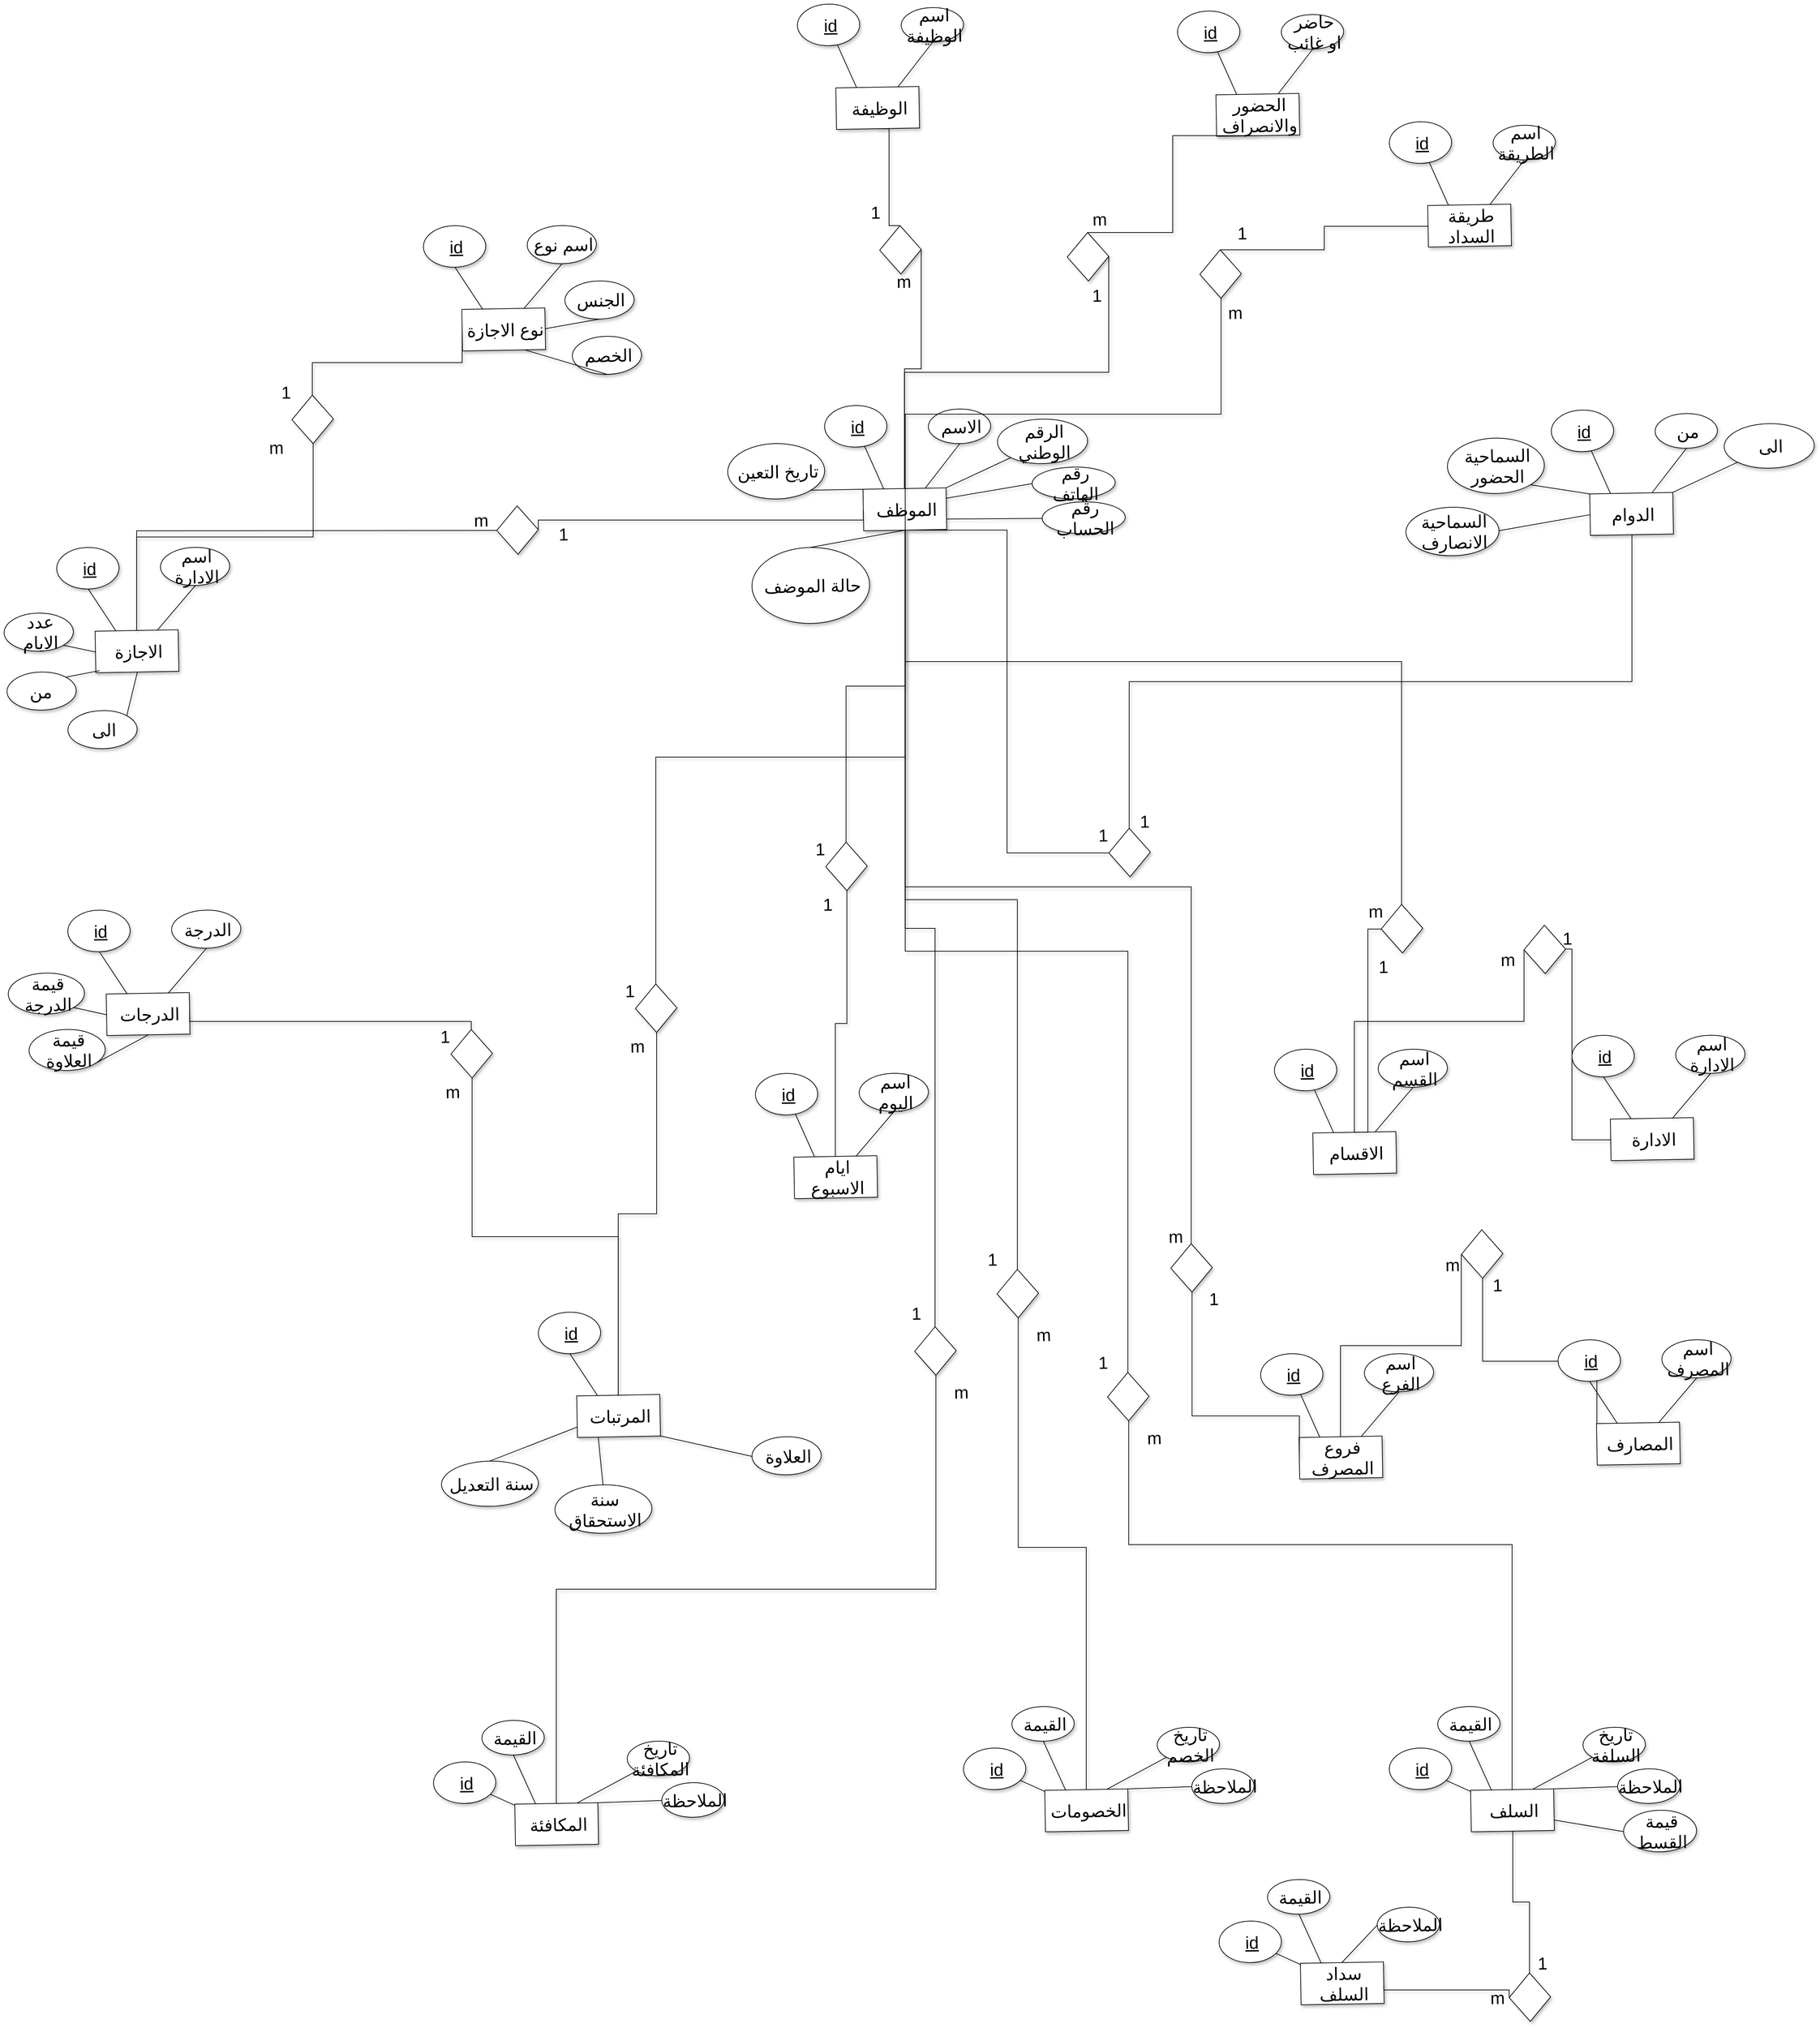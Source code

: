 <mxfile version="26.0.4">
  <diagram name="Page-1" id="PDwYCkRz4USm1J1HMcgC">
    <mxGraphModel dx="-1049" dy="4068" grid="1" gridSize="10" guides="1" tooltips="1" connect="1" arrows="1" fold="1" page="1" pageScale="1" pageWidth="850" pageHeight="1100" math="0" shadow="0">
      <root>
        <mxCell id="0" />
        <mxCell id="1" parent="0" />
        <mxCell id="jjXYV_ZTzBxFUKDLP_Zv-4" value="" style="rounded=0;orthogonalLoop=1;jettySize=auto;html=1;shadow=1;snapToPoint=0;ignoreEdge=1;flowAnimation=0;jumpStyle=none;endArrow=none;endFill=0;startArrow=none;startFill=0;fontSize=25;exitX=0.25;exitY=0;exitDx=0;exitDy=0;" parent="1" source="jjXYV_ZTzBxFUKDLP_Zv-5" target="jjXYV_ZTzBxFUKDLP_Zv-6" edge="1">
          <mxGeometry relative="1" as="geometry" />
        </mxCell>
        <mxCell id="jjXYV_ZTzBxFUKDLP_Zv-5" value="الموظف" style="rounded=0;whiteSpace=wrap;html=1;shadow=1;snapToPoint=0;fontSize=25;perimeterSpacing=0;rotation=359;spacingLeft=5;strokeColor=default;align=center;verticalAlign=middle;fontFamily=Helvetica;fontColor=default;fillColor=default;" parent="1" vertex="1">
          <mxGeometry x="4335.82" y="-1640" width="120" height="60" as="geometry" />
        </mxCell>
        <mxCell id="jjXYV_ZTzBxFUKDLP_Zv-6" value="&lt;font&gt;&lt;u&gt;id&lt;/u&gt;&lt;/font&gt;" style="ellipse;whiteSpace=wrap;html=1;rounded=0;shadow=1;snapToPoint=0;fontSize=25;perimeterSpacing=0;rotation=359;spacingLeft=5;strokeColor=default;align=center;verticalAlign=middle;fontFamily=Helvetica;fontColor=default;fillColor=default;" parent="1" vertex="1">
          <mxGeometry x="4279.82" y="-1760" width="90" height="60" as="geometry" />
        </mxCell>
        <mxCell id="jjXYV_ZTzBxFUKDLP_Zv-7" value="&lt;span&gt;الاسم&lt;/span&gt;" style="ellipse;whiteSpace=wrap;html=1;rounded=0;shadow=1;snapToPoint=0;fontSize=25;perimeterSpacing=0;rotation=359;spacingLeft=5;strokeColor=default;align=center;verticalAlign=middle;fontFamily=Helvetica;fontColor=default;fillColor=default;" parent="1" vertex="1">
          <mxGeometry x="4429.82" y="-1755" width="90" height="50" as="geometry" />
        </mxCell>
        <mxCell id="jjXYV_ZTzBxFUKDLP_Zv-8" value="" style="rounded=0;orthogonalLoop=1;jettySize=auto;html=1;shadow=1;snapToPoint=0;ignoreEdge=1;flowAnimation=0;jumpStyle=none;endArrow=none;endFill=0;startArrow=none;startFill=0;exitX=0.5;exitY=1;exitDx=0;exitDy=0;entryX=0.75;entryY=0;entryDx=0;entryDy=0;fontSize=25;" parent="1" source="jjXYV_ZTzBxFUKDLP_Zv-7" target="jjXYV_ZTzBxFUKDLP_Zv-5" edge="1">
          <mxGeometry relative="1" as="geometry">
            <mxPoint x="4535.82" y="-1620" as="sourcePoint" />
            <mxPoint x="4495.82" y="-1623" as="targetPoint" />
          </mxGeometry>
        </mxCell>
        <mxCell id="jjXYV_ZTzBxFUKDLP_Zv-9" value="&lt;span&gt;الرقم الوطني&lt;/span&gt;" style="ellipse;whiteSpace=wrap;html=1;rounded=0;shadow=1;snapToPoint=0;fontSize=25;perimeterSpacing=0;rotation=359;spacingLeft=5;strokeColor=default;align=center;verticalAlign=middle;fontFamily=Helvetica;fontColor=default;fillColor=default;" parent="1" vertex="1">
          <mxGeometry x="4529.69" y="-1740.35" width="130.18" height="64.22" as="geometry" />
        </mxCell>
        <mxCell id="jjXYV_ZTzBxFUKDLP_Zv-10" value="" style="rounded=0;orthogonalLoop=1;jettySize=auto;html=1;shadow=1;snapToPoint=0;ignoreEdge=1;flowAnimation=0;jumpStyle=none;endArrow=none;endFill=0;startArrow=none;startFill=0;exitX=0;exitY=1;exitDx=0;exitDy=0;entryX=1;entryY=0;entryDx=0;entryDy=0;fontSize=25;" parent="1" source="jjXYV_ZTzBxFUKDLP_Zv-9" target="jjXYV_ZTzBxFUKDLP_Zv-5" edge="1">
          <mxGeometry relative="1" as="geometry">
            <mxPoint x="4650.35" y="-1532.24" as="sourcePoint" />
            <mxPoint x="4539.35" y="-1553.24" as="targetPoint" />
          </mxGeometry>
        </mxCell>
        <mxCell id="jjXYV_ZTzBxFUKDLP_Zv-11" value="" style="rounded=0;orthogonalLoop=1;jettySize=auto;html=1;shadow=1;snapToPoint=0;ignoreEdge=1;flowAnimation=0;jumpStyle=none;endArrow=none;endFill=0;startArrow=none;startFill=0;exitX=0;exitY=0.5;exitDx=0;exitDy=0;entryX=1;entryY=0.25;entryDx=0;entryDy=0;fontSize=25;" parent="1" source="jjXYV_ZTzBxFUKDLP_Zv-12" target="jjXYV_ZTzBxFUKDLP_Zv-5" edge="1">
          <mxGeometry relative="1" as="geometry">
            <mxPoint x="4687.62" y="-1463.83" as="sourcePoint" />
            <mxPoint x="4492.09" y="-1572.59" as="targetPoint" />
          </mxGeometry>
        </mxCell>
        <mxCell id="jjXYV_ZTzBxFUKDLP_Zv-12" value="&lt;span&gt;رقم الهاتف&lt;/span&gt;" style="ellipse;whiteSpace=wrap;html=1;rounded=0;shadow=1;snapToPoint=0;fontSize=25;perimeterSpacing=0;rotation=359;spacingLeft=5;strokeColor=default;align=center;verticalAlign=middle;fontFamily=Helvetica;fontColor=default;fillColor=default;" parent="1" vertex="1">
          <mxGeometry x="4579.78" y="-1671.04" width="120" height="45.78" as="geometry" />
        </mxCell>
        <mxCell id="jjXYV_ZTzBxFUKDLP_Zv-13" value="&lt;font&gt;تاريخ التعين&lt;/font&gt;" style="ellipse;whiteSpace=wrap;html=1;rounded=0;shadow=1;snapToPoint=0;fontSize=25;perimeterSpacing=0;rotation=359;spacingLeft=5;strokeColor=default;align=center;verticalAlign=middle;fontFamily=Helvetica;fontColor=default;fillColor=default;" parent="1" vertex="1">
          <mxGeometry x="4139.82" y="-1705" width="140" height="80" as="geometry" />
        </mxCell>
        <mxCell id="jjXYV_ZTzBxFUKDLP_Zv-14" value="" style="rounded=0;orthogonalLoop=1;jettySize=auto;html=1;shadow=1;snapToPoint=0;ignoreEdge=1;flowAnimation=0;jumpStyle=none;endArrow=none;endFill=0;startArrow=none;startFill=0;fontSize=25;exitX=0;exitY=0;exitDx=0;exitDy=0;entryX=1;entryY=1;entryDx=0;entryDy=0;" parent="1" source="jjXYV_ZTzBxFUKDLP_Zv-5" target="jjXYV_ZTzBxFUKDLP_Zv-13" edge="1">
          <mxGeometry relative="1" as="geometry">
            <mxPoint x="4284.82" y="-1554.78" as="sourcePoint" />
          </mxGeometry>
        </mxCell>
        <mxCell id="jjXYV_ZTzBxFUKDLP_Zv-22" value="" style="rounded=0;orthogonalLoop=1;jettySize=auto;html=1;shadow=1;snapToPoint=0;ignoreEdge=1;flowAnimation=0;jumpStyle=none;endArrow=none;endFill=0;startArrow=none;startFill=0;fontSize=25;exitX=0.25;exitY=0;exitDx=0;exitDy=0;" parent="1" source="jjXYV_ZTzBxFUKDLP_Zv-23" target="jjXYV_ZTzBxFUKDLP_Zv-24" edge="1">
          <mxGeometry relative="1" as="geometry" />
        </mxCell>
        <mxCell id="jjXYV_ZTzBxFUKDLP_Zv-23" value="الدوام" style="rounded=0;whiteSpace=wrap;html=1;shadow=1;snapToPoint=0;fontSize=25;perimeterSpacing=0;rotation=359;spacingLeft=5;strokeColor=default;align=center;verticalAlign=middle;fontFamily=Helvetica;fontColor=default;fillColor=default;" parent="1" vertex="1">
          <mxGeometry x="5386.17" y="-1633.35" width="120" height="60" as="geometry" />
        </mxCell>
        <mxCell id="jjXYV_ZTzBxFUKDLP_Zv-24" value="&lt;font&gt;&lt;u&gt;id&lt;/u&gt;&lt;/font&gt;" style="ellipse;whiteSpace=wrap;html=1;rounded=0;shadow=1;snapToPoint=0;fontSize=25;perimeterSpacing=0;rotation=359;spacingLeft=5;strokeColor=default;align=center;verticalAlign=middle;fontFamily=Helvetica;fontColor=default;fillColor=default;" parent="1" vertex="1">
          <mxGeometry x="5330.17" y="-1753.35" width="90" height="60" as="geometry" />
        </mxCell>
        <mxCell id="jjXYV_ZTzBxFUKDLP_Zv-25" value="&lt;span&gt;من&lt;/span&gt;" style="ellipse;whiteSpace=wrap;html=1;rounded=0;shadow=1;snapToPoint=0;fontSize=25;perimeterSpacing=0;rotation=359;spacingLeft=5;strokeColor=default;align=center;verticalAlign=middle;fontFamily=Helvetica;fontColor=default;fillColor=default;" parent="1" vertex="1">
          <mxGeometry x="5480.17" y="-1748.35" width="90" height="50" as="geometry" />
        </mxCell>
        <mxCell id="jjXYV_ZTzBxFUKDLP_Zv-26" value="" style="rounded=0;orthogonalLoop=1;jettySize=auto;html=1;shadow=1;snapToPoint=0;ignoreEdge=1;flowAnimation=0;jumpStyle=none;endArrow=none;endFill=0;startArrow=none;startFill=0;exitX=0.5;exitY=1;exitDx=0;exitDy=0;entryX=0.75;entryY=0;entryDx=0;entryDy=0;fontSize=25;" parent="1" source="jjXYV_ZTzBxFUKDLP_Zv-25" target="jjXYV_ZTzBxFUKDLP_Zv-23" edge="1">
          <mxGeometry relative="1" as="geometry">
            <mxPoint x="5586.17" y="-1613.35" as="sourcePoint" />
            <mxPoint x="5546.17" y="-1616.35" as="targetPoint" />
          </mxGeometry>
        </mxCell>
        <mxCell id="jjXYV_ZTzBxFUKDLP_Zv-27" value="&lt;span&gt;الى&lt;/span&gt;" style="ellipse;whiteSpace=wrap;html=1;rounded=0;shadow=1;snapToPoint=0;fontSize=25;perimeterSpacing=0;rotation=359;spacingLeft=5;strokeColor=default;align=center;verticalAlign=middle;fontFamily=Helvetica;fontColor=default;fillColor=default;" parent="1" vertex="1">
          <mxGeometry x="5580.04" y="-1733.7" width="130.18" height="64.22" as="geometry" />
        </mxCell>
        <mxCell id="jjXYV_ZTzBxFUKDLP_Zv-28" value="" style="rounded=0;orthogonalLoop=1;jettySize=auto;html=1;shadow=1;snapToPoint=0;ignoreEdge=1;flowAnimation=0;jumpStyle=none;endArrow=none;endFill=0;startArrow=none;startFill=0;exitX=0;exitY=1;exitDx=0;exitDy=0;entryX=1;entryY=0;entryDx=0;entryDy=0;fontSize=25;" parent="1" source="jjXYV_ZTzBxFUKDLP_Zv-27" target="jjXYV_ZTzBxFUKDLP_Zv-23" edge="1">
          <mxGeometry relative="1" as="geometry">
            <mxPoint x="5700.7" y="-1525.59" as="sourcePoint" />
            <mxPoint x="5589.7" y="-1546.59" as="targetPoint" />
          </mxGeometry>
        </mxCell>
        <mxCell id="jjXYV_ZTzBxFUKDLP_Zv-31" value="&lt;font&gt;السماحية الحضور&lt;/font&gt;" style="ellipse;whiteSpace=wrap;html=1;rounded=0;shadow=1;snapToPoint=0;fontSize=25;perimeterSpacing=0;rotation=359;spacingLeft=5;strokeColor=default;align=center;verticalAlign=middle;fontFamily=Helvetica;fontColor=default;fillColor=default;" parent="1" vertex="1">
          <mxGeometry x="5180" y="-1712.91" width="140" height="80" as="geometry" />
        </mxCell>
        <mxCell id="jjXYV_ZTzBxFUKDLP_Zv-32" value="" style="rounded=0;orthogonalLoop=1;jettySize=auto;html=1;shadow=1;snapToPoint=0;ignoreEdge=1;flowAnimation=0;jumpStyle=none;endArrow=none;endFill=0;startArrow=none;startFill=0;fontSize=25;exitX=0;exitY=0;exitDx=0;exitDy=0;entryX=1;entryY=1;entryDx=0;entryDy=0;" parent="1" source="jjXYV_ZTzBxFUKDLP_Zv-23" target="jjXYV_ZTzBxFUKDLP_Zv-31" edge="1">
          <mxGeometry relative="1" as="geometry">
            <mxPoint x="5335.17" y="-1548.13" as="sourcePoint" />
          </mxGeometry>
        </mxCell>
        <mxCell id="jjXYV_ZTzBxFUKDLP_Zv-33" value="السماحية الانصارف" style="ellipse;whiteSpace=wrap;html=1;rounded=0;shadow=1;snapToPoint=0;fontSize=25;perimeterSpacing=0;rotation=359;spacingLeft=5;strokeColor=default;align=center;verticalAlign=middle;fontFamily=Helvetica;fontColor=default;fillColor=default;" parent="1" vertex="1">
          <mxGeometry x="5120" y="-1612.96" width="134.53" height="70" as="geometry" />
        </mxCell>
        <mxCell id="jjXYV_ZTzBxFUKDLP_Zv-34" value="" style="rounded=0;orthogonalLoop=1;jettySize=auto;html=1;shadow=1;snapToPoint=0;ignoreEdge=1;flowAnimation=0;jumpStyle=none;endArrow=none;endFill=0;startArrow=none;startFill=0;exitX=1;exitY=0.5;exitDx=0;exitDy=0;entryX=0;entryY=0.5;entryDx=0;entryDy=0;fontSize=25;" parent="1" source="jjXYV_ZTzBxFUKDLP_Zv-33" target="jjXYV_ZTzBxFUKDLP_Zv-23" edge="1">
          <mxGeometry relative="1" as="geometry">
            <mxPoint x="5270.7" y="-1458.35" as="sourcePoint" />
            <mxPoint x="5159.7" y="-1479.35" as="targetPoint" />
          </mxGeometry>
        </mxCell>
        <mxCell id="jjXYV_ZTzBxFUKDLP_Zv-37" value="حالة الموضف" style="ellipse;whiteSpace=wrap;html=1;rounded=0;shadow=1;snapToPoint=0;fontSize=25;perimeterSpacing=0;rotation=359;spacingLeft=5;strokeColor=default;align=center;verticalAlign=middle;fontFamily=Helvetica;fontColor=default;fillColor=default;" parent="1" vertex="1">
          <mxGeometry x="4174.85" y="-1554.91" width="170" height="109.83" as="geometry" />
        </mxCell>
        <mxCell id="jjXYV_ZTzBxFUKDLP_Zv-38" value="" style="rounded=0;orthogonalLoop=1;jettySize=auto;html=1;shadow=1;snapToPoint=0;ignoreEdge=1;flowAnimation=0;jumpStyle=none;endArrow=none;endFill=0;startArrow=none;startFill=0;exitX=0.5;exitY=0;exitDx=0;exitDy=0;entryX=0.5;entryY=1;entryDx=0;entryDy=0;fontSize=25;" parent="1" source="jjXYV_ZTzBxFUKDLP_Zv-37" target="jjXYV_ZTzBxFUKDLP_Zv-5" edge="1">
          <mxGeometry relative="1" as="geometry">
            <mxPoint x="4323.99" y="-1296.04" as="sourcePoint" />
            <mxPoint x="4429.47" y="-1480.04" as="targetPoint" />
          </mxGeometry>
        </mxCell>
        <mxCell id="jjXYV_ZTzBxFUKDLP_Zv-40" value="الادارة" style="rounded=0;whiteSpace=wrap;html=1;shadow=1;snapToPoint=0;fontSize=25;perimeterSpacing=0;rotation=359;spacingLeft=5;strokeColor=default;align=center;verticalAlign=middle;fontFamily=Helvetica;fontColor=default;fillColor=default;" parent="1" vertex="1">
          <mxGeometry x="5415.99" y="-729.91" width="120" height="60" as="geometry" />
        </mxCell>
        <mxCell id="jjXYV_ZTzBxFUKDLP_Zv-41" value="&lt;font&gt;&lt;u&gt;id&lt;/u&gt;&lt;/font&gt;" style="ellipse;whiteSpace=wrap;html=1;rounded=0;shadow=1;snapToPoint=0;fontSize=25;perimeterSpacing=0;rotation=359;spacingLeft=5;strokeColor=default;align=center;verticalAlign=middle;fontFamily=Helvetica;fontColor=default;fillColor=default;" parent="1" vertex="1">
          <mxGeometry x="5359.99" y="-849.91" width="90" height="60" as="geometry" />
        </mxCell>
        <mxCell id="jjXYV_ZTzBxFUKDLP_Zv-42" value="اسم الادارة" style="ellipse;whiteSpace=wrap;html=1;rounded=0;shadow=1;snapToPoint=0;fontSize=25;perimeterSpacing=0;rotation=359;spacingLeft=5;strokeColor=default;align=center;verticalAlign=middle;fontFamily=Helvetica;fontColor=default;fillColor=default;" parent="1" vertex="1">
          <mxGeometry x="5509.95" y="-850" width="100.01" height="55" as="geometry" />
        </mxCell>
        <mxCell id="jjXYV_ZTzBxFUKDLP_Zv-43" value="" style="rounded=0;orthogonalLoop=1;jettySize=auto;html=1;shadow=1;snapToPoint=0;ignoreEdge=1;flowAnimation=0;jumpStyle=none;endArrow=none;endFill=0;startArrow=none;startFill=0;exitX=0.5;exitY=1;exitDx=0;exitDy=0;entryX=0.75;entryY=0;entryDx=0;entryDy=0;fontSize=25;" parent="1" source="jjXYV_ZTzBxFUKDLP_Zv-42" target="jjXYV_ZTzBxFUKDLP_Zv-40" edge="1">
          <mxGeometry relative="1" as="geometry">
            <mxPoint x="5615.99" y="-709.91" as="sourcePoint" />
            <mxPoint x="5575.99" y="-712.91" as="targetPoint" />
          </mxGeometry>
        </mxCell>
        <mxCell id="jjXYV_ZTzBxFUKDLP_Zv-50" value="" style="rounded=0;orthogonalLoop=1;jettySize=auto;html=1;shadow=1;snapToPoint=0;ignoreEdge=1;flowAnimation=0;jumpStyle=none;endArrow=none;endFill=0;startArrow=none;startFill=0;fontSize=25;exitX=0.25;exitY=0;exitDx=0;exitDy=0;" parent="1" source="jjXYV_ZTzBxFUKDLP_Zv-51" target="jjXYV_ZTzBxFUKDLP_Zv-52" edge="1">
          <mxGeometry relative="1" as="geometry" />
        </mxCell>
        <mxCell id="jjXYV_ZTzBxFUKDLP_Zv-51" value="الاقسام" style="rounded=0;whiteSpace=wrap;html=1;shadow=1;snapToPoint=0;fontSize=25;perimeterSpacing=0;rotation=359;spacingLeft=5;strokeColor=default;align=center;verticalAlign=middle;fontFamily=Helvetica;fontColor=default;fillColor=default;" parent="1" vertex="1">
          <mxGeometry x="4986" y="-709.82" width="120" height="60" as="geometry" />
        </mxCell>
        <mxCell id="jjXYV_ZTzBxFUKDLP_Zv-52" value="&lt;font&gt;&lt;u&gt;id&lt;/u&gt;&lt;/font&gt;" style="ellipse;whiteSpace=wrap;html=1;rounded=0;shadow=1;snapToPoint=0;fontSize=25;perimeterSpacing=0;rotation=359;spacingLeft=5;strokeColor=default;align=center;verticalAlign=middle;fontFamily=Helvetica;fontColor=default;fillColor=default;" parent="1" vertex="1">
          <mxGeometry x="4930" y="-829.82" width="90" height="60" as="geometry" />
        </mxCell>
        <mxCell id="jjXYV_ZTzBxFUKDLP_Zv-53" value="اسم القسم" style="ellipse;whiteSpace=wrap;html=1;rounded=0;shadow=1;snapToPoint=0;fontSize=25;perimeterSpacing=0;rotation=359;spacingLeft=5;strokeColor=default;align=center;verticalAlign=middle;fontFamily=Helvetica;fontColor=default;fillColor=default;" parent="1" vertex="1">
          <mxGeometry x="5079.96" y="-829.91" width="100.01" height="55" as="geometry" />
        </mxCell>
        <mxCell id="jjXYV_ZTzBxFUKDLP_Zv-54" value="" style="rounded=0;orthogonalLoop=1;jettySize=auto;html=1;shadow=1;snapToPoint=0;ignoreEdge=1;flowAnimation=0;jumpStyle=none;endArrow=none;endFill=0;startArrow=none;startFill=0;exitX=0.5;exitY=1;exitDx=0;exitDy=0;entryX=0.75;entryY=0;entryDx=0;entryDy=0;fontSize=25;" parent="1" source="jjXYV_ZTzBxFUKDLP_Zv-53" target="jjXYV_ZTzBxFUKDLP_Zv-51" edge="1">
          <mxGeometry relative="1" as="geometry">
            <mxPoint x="5186" y="-689.82" as="sourcePoint" />
            <mxPoint x="5146" y="-692.82" as="targetPoint" />
          </mxGeometry>
        </mxCell>
        <mxCell id="jjXYV_ZTzBxFUKDLP_Zv-55" value="" style="rounded=0;orthogonalLoop=1;jettySize=auto;html=1;shadow=1;snapToPoint=0;ignoreEdge=1;flowAnimation=0;jumpStyle=none;endArrow=none;endFill=0;startArrow=none;startFill=0;fontSize=25;exitX=0.25;exitY=0;exitDx=0;exitDy=0;" parent="1" source="jjXYV_ZTzBxFUKDLP_Zv-56" target="jjXYV_ZTzBxFUKDLP_Zv-57" edge="1">
          <mxGeometry relative="1" as="geometry" />
        </mxCell>
        <mxCell id="jjXYV_ZTzBxFUKDLP_Zv-56" value="ايام الاسبوع" style="rounded=0;whiteSpace=wrap;html=1;shadow=1;snapToPoint=0;fontSize=25;perimeterSpacing=0;rotation=359;spacingLeft=5;strokeColor=default;align=center;verticalAlign=middle;fontFamily=Helvetica;fontColor=default;fillColor=default;" parent="1" vertex="1">
          <mxGeometry x="4235.85" y="-674.91" width="120" height="60" as="geometry" />
        </mxCell>
        <mxCell id="jjXYV_ZTzBxFUKDLP_Zv-57" value="&lt;font&gt;&lt;u&gt;id&lt;/u&gt;&lt;/font&gt;" style="ellipse;whiteSpace=wrap;html=1;rounded=0;shadow=1;snapToPoint=0;fontSize=25;perimeterSpacing=0;rotation=359;spacingLeft=5;strokeColor=default;align=center;verticalAlign=middle;fontFamily=Helvetica;fontColor=default;fillColor=default;" parent="1" vertex="1">
          <mxGeometry x="4179.85" y="-794.91" width="90" height="60" as="geometry" />
        </mxCell>
        <mxCell id="jjXYV_ZTzBxFUKDLP_Zv-58" value="اسم اليوم" style="ellipse;whiteSpace=wrap;html=1;rounded=0;shadow=1;snapToPoint=0;fontSize=25;perimeterSpacing=0;rotation=359;spacingLeft=5;strokeColor=default;align=center;verticalAlign=middle;fontFamily=Helvetica;fontColor=default;fillColor=default;" parent="1" vertex="1">
          <mxGeometry x="4329.81" y="-795" width="100.01" height="55" as="geometry" />
        </mxCell>
        <mxCell id="jjXYV_ZTzBxFUKDLP_Zv-59" value="" style="rounded=0;orthogonalLoop=1;jettySize=auto;html=1;shadow=1;snapToPoint=0;ignoreEdge=1;flowAnimation=0;jumpStyle=none;endArrow=none;endFill=0;startArrow=none;startFill=0;exitX=0.5;exitY=1;exitDx=0;exitDy=0;entryX=0.75;entryY=0;entryDx=0;entryDy=0;fontSize=25;" parent="1" source="jjXYV_ZTzBxFUKDLP_Zv-58" target="jjXYV_ZTzBxFUKDLP_Zv-56" edge="1">
          <mxGeometry relative="1" as="geometry">
            <mxPoint x="4435.85" y="-654.91" as="sourcePoint" />
            <mxPoint x="4395.85" y="-657.91" as="targetPoint" />
          </mxGeometry>
        </mxCell>
        <mxCell id="jjXYV_ZTzBxFUKDLP_Zv-60" value="" style="rhombus;whiteSpace=wrap;html=1;shadow=1;snapToPoint=0;fontSize=25;perimeterSpacing=0;rotation=359;spacingLeft=5;rounded=0;strokeColor=default;align=center;verticalAlign=middle;fontFamily=Helvetica;fontColor=default;fillColor=default;" parent="1" vertex="1">
          <mxGeometry x="4281.45" y="-1129.05" width="60" height="70" as="geometry" />
        </mxCell>
        <mxCell id="jjXYV_ZTzBxFUKDLP_Zv-61" value="1" style="text;html=1;align=center;verticalAlign=middle;resizable=0;points=[];autosize=1;strokeColor=none;fillColor=none;shadow=1;snapToPoint=0;fontSize=25;perimeterSpacing=0;rotation=359;spacingLeft=5;fontFamily=Helvetica;fontColor=default;" parent="1" vertex="1">
          <mxGeometry x="4250.24" y="-1140.0" width="40" height="40" as="geometry" />
        </mxCell>
        <mxCell id="jjXYV_ZTzBxFUKDLP_Zv-63" value="" style="endArrow=none;html=1;rounded=0;shadow=1;snapToPoint=0;ignoreEdge=1;flowAnimation=0;jumpStyle=none;endFill=0;startArrow=none;startFill=0;edgeStyle=elbowEdgeStyle;elbow=vertical;fontSize=25;exitX=0.5;exitY=0;exitDx=0;exitDy=0;entryX=0.5;entryY=1;entryDx=0;entryDy=0;" parent="1" source="jjXYV_ZTzBxFUKDLP_Zv-60" target="jjXYV_ZTzBxFUKDLP_Zv-5" edge="1">
          <mxGeometry width="50" height="50" relative="1" as="geometry">
            <mxPoint x="4418.419" y="-1129.055" as="sourcePoint" />
            <mxPoint x="1370" y="-1560.01" as="targetPoint" />
          </mxGeometry>
        </mxCell>
        <mxCell id="jjXYV_ZTzBxFUKDLP_Zv-64" value="" style="endArrow=none;html=1;rounded=0;entryX=0.5;entryY=0;entryDx=0;entryDy=0;shadow=1;snapToPoint=0;ignoreEdge=1;flowAnimation=0;jumpStyle=none;endFill=0;startArrow=none;startFill=0;edgeStyle=elbowEdgeStyle;fontSize=25;exitX=0.5;exitY=1;exitDx=0;exitDy=0;elbow=vertical;" parent="1" source="jjXYV_ZTzBxFUKDLP_Zv-60" target="jjXYV_ZTzBxFUKDLP_Zv-56" edge="1">
          <mxGeometry width="50" height="50" relative="1" as="geometry">
            <mxPoint x="5229.57" y="-606.16" as="sourcePoint" />
            <mxPoint x="7134" y="730" as="targetPoint" />
          </mxGeometry>
        </mxCell>
        <mxCell id="jjXYV_ZTzBxFUKDLP_Zv-65" value="1" style="text;html=1;align=center;verticalAlign=middle;resizable=0;points=[];autosize=1;strokeColor=none;fillColor=none;shadow=1;snapToPoint=0;fontSize=25;perimeterSpacing=0;rotation=359;spacingLeft=5;fontFamily=Helvetica;fontColor=default;" parent="1" vertex="1">
          <mxGeometry x="4261.27" y="-1060.0" width="40" height="40" as="geometry" />
        </mxCell>
        <mxCell id="jjXYV_ZTzBxFUKDLP_Zv-66" value="" style="rhombus;whiteSpace=wrap;html=1;shadow=1;snapToPoint=0;fontSize=25;perimeterSpacing=0;rotation=359;spacingLeft=5;rounded=0;strokeColor=default;align=center;verticalAlign=middle;fontFamily=Helvetica;fontColor=default;fillColor=default;" parent="1" vertex="1">
          <mxGeometry x="4690.7" y="-1149.05" width="60" height="70" as="geometry" />
        </mxCell>
        <mxCell id="jjXYV_ZTzBxFUKDLP_Zv-67" value="1" style="text;html=1;align=center;verticalAlign=middle;resizable=0;points=[];autosize=1;strokeColor=none;fillColor=none;shadow=1;snapToPoint=0;fontSize=25;perimeterSpacing=0;rotation=359;spacingLeft=5;fontFamily=Helvetica;fontColor=default;" parent="1" vertex="1">
          <mxGeometry x="4659.49" y="-1160.0" width="40" height="40" as="geometry" />
        </mxCell>
        <mxCell id="jjXYV_ZTzBxFUKDLP_Zv-68" value="1" style="text;html=1;align=center;verticalAlign=middle;resizable=0;points=[];autosize=1;strokeColor=none;fillColor=none;shadow=1;snapToPoint=0;fontSize=25;perimeterSpacing=0;rotation=359;spacingLeft=5;fontFamily=Helvetica;fontColor=default;" parent="1" vertex="1">
          <mxGeometry x="4720" y="-1180.0" width="40" height="40" as="geometry" />
        </mxCell>
        <mxCell id="jjXYV_ZTzBxFUKDLP_Zv-69" value="" style="endArrow=none;html=1;rounded=0;shadow=1;snapToPoint=0;ignoreEdge=1;flowAnimation=0;jumpStyle=none;endFill=0;startArrow=none;startFill=0;edgeStyle=elbowEdgeStyle;elbow=vertical;fontSize=25;exitX=0.5;exitY=0;exitDx=0;exitDy=0;entryX=0.5;entryY=1;entryDx=0;entryDy=0;" parent="1" source="jjXYV_ZTzBxFUKDLP_Zv-66" target="jjXYV_ZTzBxFUKDLP_Zv-23" edge="1">
          <mxGeometry width="50" height="50" relative="1" as="geometry">
            <mxPoint x="4773.089" y="-1149.055" as="sourcePoint" />
            <mxPoint x="4750.67" y="-1600" as="targetPoint" />
          </mxGeometry>
        </mxCell>
        <mxCell id="jjXYV_ZTzBxFUKDLP_Zv-70" value="" style="endArrow=none;html=1;rounded=0;entryX=0.5;entryY=1;entryDx=0;entryDy=0;shadow=1;snapToPoint=0;ignoreEdge=1;flowAnimation=0;jumpStyle=none;endFill=0;startArrow=none;startFill=0;edgeStyle=elbowEdgeStyle;fontSize=25;exitX=0;exitY=0.5;exitDx=0;exitDy=0;" parent="1" source="jjXYV_ZTzBxFUKDLP_Zv-66" target="jjXYV_ZTzBxFUKDLP_Zv-5" edge="1">
          <mxGeometry width="50" height="50" relative="1" as="geometry">
            <mxPoint x="5584.24" y="-626.16" as="sourcePoint" />
            <mxPoint x="4649.67" y="-695" as="targetPoint" />
          </mxGeometry>
        </mxCell>
        <mxCell id="jjXYV_ZTzBxFUKDLP_Zv-71" value="" style="rhombus;whiteSpace=wrap;html=1;shadow=1;snapToPoint=0;fontSize=25;perimeterSpacing=0;rotation=359;spacingLeft=5;rounded=0;strokeColor=default;align=center;verticalAlign=middle;fontFamily=Helvetica;fontColor=default;fillColor=default;" parent="1" vertex="1">
          <mxGeometry x="5084.36" y="-1039.05" width="60" height="70" as="geometry" />
        </mxCell>
        <mxCell id="jjXYV_ZTzBxFUKDLP_Zv-72" value="m" style="text;html=1;align=center;verticalAlign=middle;resizable=0;points=[];autosize=1;strokeColor=none;fillColor=none;shadow=1;snapToPoint=0;fontSize=25;perimeterSpacing=0;rotation=359;spacingLeft=5;fontFamily=Helvetica;fontColor=default;" parent="1" vertex="1">
          <mxGeometry x="5048.15" y="-1050.0" width="50" height="40" as="geometry" />
        </mxCell>
        <mxCell id="jjXYV_ZTzBxFUKDLP_Zv-73" value="1" style="text;html=1;align=center;verticalAlign=middle;resizable=0;points=[];autosize=1;strokeColor=none;fillColor=none;shadow=1;snapToPoint=0;fontSize=25;perimeterSpacing=0;rotation=359;spacingLeft=5;fontFamily=Helvetica;fontColor=default;" parent="1" vertex="1">
          <mxGeometry x="5064.18" y="-970.0" width="40" height="40" as="geometry" />
        </mxCell>
        <mxCell id="jjXYV_ZTzBxFUKDLP_Zv-74" value="" style="endArrow=none;html=1;rounded=0;shadow=1;snapToPoint=0;ignoreEdge=1;flowAnimation=0;jumpStyle=none;endFill=0;startArrow=none;startFill=0;edgeStyle=elbowEdgeStyle;elbow=vertical;fontSize=25;exitX=0.5;exitY=0;exitDx=0;exitDy=0;entryX=0.5;entryY=1;entryDx=0;entryDy=0;" parent="1" source="jjXYV_ZTzBxFUKDLP_Zv-71" target="jjXYV_ZTzBxFUKDLP_Zv-5" edge="1">
          <mxGeometry width="50" height="50" relative="1" as="geometry">
            <mxPoint x="5166.749" y="-1039.055" as="sourcePoint" />
            <mxPoint x="5840.66" y="-1463" as="targetPoint" />
            <Array as="points">
              <mxPoint x="4760" y="-1390" />
            </Array>
          </mxGeometry>
        </mxCell>
        <mxCell id="jjXYV_ZTzBxFUKDLP_Zv-75" value="" style="endArrow=none;html=1;rounded=0;entryX=0.5;entryY=0;entryDx=0;entryDy=0;shadow=1;snapToPoint=0;ignoreEdge=1;flowAnimation=0;jumpStyle=none;endFill=0;startArrow=none;startFill=0;edgeStyle=elbowEdgeStyle;fontSize=25;exitX=0;exitY=0.5;exitDx=0;exitDy=0;" parent="1" source="jjXYV_ZTzBxFUKDLP_Zv-71" target="jjXYV_ZTzBxFUKDLP_Zv-51" edge="1">
          <mxGeometry width="50" height="50" relative="1" as="geometry">
            <mxPoint x="5977.9" y="-516.16" as="sourcePoint" />
            <mxPoint x="4789.66" y="-1470" as="targetPoint" />
          </mxGeometry>
        </mxCell>
        <mxCell id="jjXYV_ZTzBxFUKDLP_Zv-78" value="" style="rhombus;whiteSpace=wrap;html=1;shadow=1;snapToPoint=0;fontSize=25;perimeterSpacing=0;rotation=359;spacingLeft=5;rounded=0;strokeColor=default;align=center;verticalAlign=middle;fontFamily=Helvetica;fontColor=default;fillColor=default;" parent="1" vertex="1">
          <mxGeometry x="5200.24" y="-568.96" width="60" height="70" as="geometry" />
        </mxCell>
        <mxCell id="jjXYV_ZTzBxFUKDLP_Zv-79" value="m" style="text;html=1;align=center;verticalAlign=middle;resizable=0;points=[];autosize=1;strokeColor=none;fillColor=none;shadow=1;snapToPoint=0;fontSize=25;perimeterSpacing=0;rotation=359;spacingLeft=5;fontFamily=Helvetica;fontColor=default;" parent="1" vertex="1">
          <mxGeometry x="5159.99" y="-538.96" width="50" height="40" as="geometry" />
        </mxCell>
        <mxCell id="jjXYV_ZTzBxFUKDLP_Zv-80" value="1" style="text;html=1;align=center;verticalAlign=middle;resizable=0;points=[];autosize=1;strokeColor=none;fillColor=none;shadow=1;snapToPoint=0;fontSize=25;perimeterSpacing=0;rotation=359;spacingLeft=5;fontFamily=Helvetica;fontColor=default;" parent="1" vertex="1">
          <mxGeometry x="5230" y="-510.0" width="40" height="40" as="geometry" />
        </mxCell>
        <mxCell id="jjXYV_ZTzBxFUKDLP_Zv-81" value="" style="endArrow=none;html=1;rounded=0;shadow=1;snapToPoint=0;ignoreEdge=1;flowAnimation=0;jumpStyle=none;endFill=0;startArrow=none;startFill=0;edgeStyle=elbowEdgeStyle;elbow=vertical;fontSize=25;exitX=0.5;exitY=1;exitDx=0;exitDy=0;entryX=0;entryY=0.5;entryDx=0;entryDy=0;" parent="1" source="jjXYV_ZTzBxFUKDLP_Zv-78" target="jjXYV_ZTzBxFUKDLP_Zv-162" edge="1">
          <mxGeometry width="50" height="50" relative="1" as="geometry">
            <mxPoint x="5282.629" y="-568.965" as="sourcePoint" />
            <mxPoint x="5255.536" y="-259.815" as="targetPoint" />
          </mxGeometry>
        </mxCell>
        <mxCell id="jjXYV_ZTzBxFUKDLP_Zv-82" value="" style="endArrow=none;html=1;rounded=0;entryX=0.5;entryY=0;entryDx=0;entryDy=0;shadow=1;snapToPoint=0;ignoreEdge=1;flowAnimation=0;jumpStyle=none;endFill=0;startArrow=none;startFill=0;edgeStyle=elbowEdgeStyle;fontSize=25;elbow=vertical;" parent="1" target="jjXYV_ZTzBxFUKDLP_Zv-167" edge="1">
          <mxGeometry width="50" height="50" relative="1" as="geometry">
            <mxPoint x="5200" y="-533" as="sourcePoint" />
            <mxPoint x="4886.061" y="-210.777" as="targetPoint" />
          </mxGeometry>
        </mxCell>
        <mxCell id="jjXYV_ZTzBxFUKDLP_Zv-83" value="الاجازة" style="rounded=0;whiteSpace=wrap;html=1;shadow=1;snapToPoint=0;fontSize=25;perimeterSpacing=0;rotation=359;spacingLeft=5;strokeColor=default;align=center;verticalAlign=middle;fontFamily=Helvetica;fontColor=default;fillColor=default;" parent="1" vertex="1">
          <mxGeometry x="3226" y="-1434.91" width="120" height="60" as="geometry" />
        </mxCell>
        <mxCell id="jjXYV_ZTzBxFUKDLP_Zv-84" value="&lt;font&gt;&lt;u&gt;id&lt;/u&gt;&lt;/font&gt;" style="ellipse;whiteSpace=wrap;html=1;rounded=0;shadow=1;snapToPoint=0;fontSize=25;perimeterSpacing=0;rotation=359;spacingLeft=5;strokeColor=default;align=center;verticalAlign=middle;fontFamily=Helvetica;fontColor=default;fillColor=default;" parent="1" vertex="1">
          <mxGeometry x="3170" y="-1554.91" width="90" height="60" as="geometry" />
        </mxCell>
        <mxCell id="jjXYV_ZTzBxFUKDLP_Zv-85" value="اسم الادارة" style="ellipse;whiteSpace=wrap;html=1;rounded=0;shadow=1;snapToPoint=0;fontSize=25;perimeterSpacing=0;rotation=359;spacingLeft=5;strokeColor=default;align=center;verticalAlign=middle;fontFamily=Helvetica;fontColor=default;fillColor=default;" parent="1" vertex="1">
          <mxGeometry x="3319.96" y="-1555" width="100.01" height="55" as="geometry" />
        </mxCell>
        <mxCell id="jjXYV_ZTzBxFUKDLP_Zv-86" value="" style="rounded=0;orthogonalLoop=1;jettySize=auto;html=1;shadow=1;snapToPoint=0;ignoreEdge=1;flowAnimation=0;jumpStyle=none;endArrow=none;endFill=0;startArrow=none;startFill=0;exitX=0.5;exitY=1;exitDx=0;exitDy=0;entryX=0.75;entryY=0;entryDx=0;entryDy=0;fontSize=25;" parent="1" source="jjXYV_ZTzBxFUKDLP_Zv-85" target="jjXYV_ZTzBxFUKDLP_Zv-83" edge="1">
          <mxGeometry relative="1" as="geometry">
            <mxPoint x="3426" y="-1414.91" as="sourcePoint" />
            <mxPoint x="3386" y="-1417.91" as="targetPoint" />
          </mxGeometry>
        </mxCell>
        <mxCell id="jjXYV_ZTzBxFUKDLP_Zv-87" value="" style="rhombus;whiteSpace=wrap;html=1;shadow=1;snapToPoint=0;fontSize=25;perimeterSpacing=0;rotation=359;spacingLeft=5;rounded=0;strokeColor=default;align=center;verticalAlign=middle;fontFamily=Helvetica;fontColor=default;fillColor=default;" parent="1" vertex="1">
          <mxGeometry x="3510.0" y="-1775.0" width="60" height="70" as="geometry" />
        </mxCell>
        <mxCell id="jjXYV_ZTzBxFUKDLP_Zv-88" value="m" style="text;html=1;align=center;verticalAlign=middle;resizable=0;points=[];autosize=1;strokeColor=none;fillColor=none;shadow=1;snapToPoint=0;fontSize=25;perimeterSpacing=0;rotation=359;spacingLeft=5;fontFamily=Helvetica;fontColor=default;" parent="1" vertex="1">
          <mxGeometry x="3460.0" y="-1719.56" width="50" height="40" as="geometry" />
        </mxCell>
        <mxCell id="jjXYV_ZTzBxFUKDLP_Zv-89" value="1" style="text;html=1;align=center;verticalAlign=middle;resizable=0;points=[];autosize=1;strokeColor=none;fillColor=none;shadow=1;snapToPoint=0;fontSize=25;perimeterSpacing=0;rotation=359;spacingLeft=5;fontFamily=Helvetica;fontColor=default;" parent="1" vertex="1">
          <mxGeometry x="3478.51" y="-1800.0" width="40" height="40" as="geometry" />
        </mxCell>
        <mxCell id="jjXYV_ZTzBxFUKDLP_Zv-90" value="" style="endArrow=none;html=1;rounded=0;shadow=1;snapToPoint=0;ignoreEdge=1;flowAnimation=0;jumpStyle=none;endFill=0;startArrow=none;startFill=0;edgeStyle=elbowEdgeStyle;elbow=vertical;fontSize=25;exitX=0.5;exitY=1;exitDx=0;exitDy=0;entryX=0.5;entryY=0;entryDx=0;entryDy=0;" parent="1" source="jjXYV_ZTzBxFUKDLP_Zv-87" target="jjXYV_ZTzBxFUKDLP_Zv-83" edge="1">
          <mxGeometry width="50" height="50" relative="1" as="geometry">
            <mxPoint x="3312.569" y="-1744.055" as="sourcePoint" />
            <mxPoint x="2541.82" y="-2285" as="targetPoint" />
          </mxGeometry>
        </mxCell>
        <mxCell id="jjXYV_ZTzBxFUKDLP_Zv-91" value="نوع الاجازة" style="rounded=0;whiteSpace=wrap;html=1;shadow=1;snapToPoint=0;fontSize=25;perimeterSpacing=0;rotation=359;spacingLeft=5;strokeColor=default;align=center;verticalAlign=middle;fontFamily=Helvetica;fontColor=default;fillColor=default;" parent="1" vertex="1">
          <mxGeometry x="3756" y="-1899.91" width="120" height="60" as="geometry" />
        </mxCell>
        <mxCell id="jjXYV_ZTzBxFUKDLP_Zv-92" value="&lt;font&gt;&lt;u&gt;id&lt;/u&gt;&lt;/font&gt;" style="ellipse;whiteSpace=wrap;html=1;rounded=0;shadow=1;snapToPoint=0;fontSize=25;perimeterSpacing=0;rotation=359;spacingLeft=5;strokeColor=default;align=center;verticalAlign=middle;fontFamily=Helvetica;fontColor=default;fillColor=default;" parent="1" vertex="1">
          <mxGeometry x="3700" y="-2019.91" width="90" height="60" as="geometry" />
        </mxCell>
        <mxCell id="jjXYV_ZTzBxFUKDLP_Zv-93" value="اسم نوع" style="ellipse;whiteSpace=wrap;html=1;rounded=0;shadow=1;snapToPoint=0;fontSize=25;perimeterSpacing=0;rotation=359;spacingLeft=5;strokeColor=default;align=center;verticalAlign=middle;fontFamily=Helvetica;fontColor=default;fillColor=default;" parent="1" vertex="1">
          <mxGeometry x="3849.96" y="-2020" width="100.01" height="55" as="geometry" />
        </mxCell>
        <mxCell id="jjXYV_ZTzBxFUKDLP_Zv-94" value="" style="rounded=0;orthogonalLoop=1;jettySize=auto;html=1;shadow=1;snapToPoint=0;ignoreEdge=1;flowAnimation=0;jumpStyle=none;endArrow=none;endFill=0;startArrow=none;startFill=0;exitX=0.5;exitY=1;exitDx=0;exitDy=0;entryX=0.75;entryY=0;entryDx=0;entryDy=0;fontSize=25;" parent="1" source="jjXYV_ZTzBxFUKDLP_Zv-93" target="jjXYV_ZTzBxFUKDLP_Zv-91" edge="1">
          <mxGeometry relative="1" as="geometry">
            <mxPoint x="3956" y="-1879.91" as="sourcePoint" />
            <mxPoint x="3916" y="-1882.91" as="targetPoint" />
          </mxGeometry>
        </mxCell>
        <mxCell id="jjXYV_ZTzBxFUKDLP_Zv-95" value="" style="rounded=0;orthogonalLoop=1;jettySize=auto;html=1;shadow=1;snapToPoint=0;ignoreEdge=1;flowAnimation=0;jumpStyle=none;endArrow=none;endFill=0;startArrow=none;startFill=0;exitX=0.5;exitY=1;exitDx=0;exitDy=0;entryX=0.25;entryY=0;entryDx=0;entryDy=0;fontSize=25;" parent="1" source="jjXYV_ZTzBxFUKDLP_Zv-84" target="jjXYV_ZTzBxFUKDLP_Zv-83" edge="1">
          <mxGeometry relative="1" as="geometry">
            <mxPoint x="3257.04" y="-1495.58" as="sourcePoint" />
            <mxPoint x="3202.04" y="-1430.58" as="targetPoint" />
          </mxGeometry>
        </mxCell>
        <mxCell id="jjXYV_ZTzBxFUKDLP_Zv-101" value="عدد الايام" style="ellipse;whiteSpace=wrap;html=1;rounded=0;shadow=1;snapToPoint=0;fontSize=25;perimeterSpacing=0;rotation=359;spacingLeft=5;strokeColor=default;align=center;verticalAlign=middle;fontFamily=Helvetica;fontColor=default;fillColor=default;" parent="1" vertex="1">
          <mxGeometry x="3093.96" y="-1460" width="100.01" height="55" as="geometry" />
        </mxCell>
        <mxCell id="jjXYV_ZTzBxFUKDLP_Zv-102" value="" style="rounded=0;orthogonalLoop=1;jettySize=auto;html=1;shadow=1;snapToPoint=0;ignoreEdge=1;flowAnimation=0;jumpStyle=none;endArrow=none;endFill=0;startArrow=none;startFill=0;exitX=1;exitY=1;exitDx=0;exitDy=0;entryX=0;entryY=0.5;entryDx=0;entryDy=0;fontSize=25;" parent="1" source="jjXYV_ZTzBxFUKDLP_Zv-101" target="jjXYV_ZTzBxFUKDLP_Zv-83" edge="1">
          <mxGeometry relative="1" as="geometry">
            <mxPoint x="3200" y="-1319.91" as="sourcePoint" />
            <mxPoint x="3089" y="-1340" as="targetPoint" />
          </mxGeometry>
        </mxCell>
        <mxCell id="jjXYV_ZTzBxFUKDLP_Zv-104" value="" style="rounded=0;orthogonalLoop=1;jettySize=auto;html=1;shadow=1;snapToPoint=0;ignoreEdge=1;flowAnimation=0;jumpStyle=none;endArrow=none;endFill=0;startArrow=none;startFill=0;exitX=1;exitY=0;exitDx=0;exitDy=0;entryX=0.045;entryY=0.951;entryDx=0;entryDy=0;fontSize=25;entryPerimeter=0;" parent="1" source="jjXYV_ZTzBxFUKDLP_Zv-105" target="jjXYV_ZTzBxFUKDLP_Zv-83" edge="1">
          <mxGeometry relative="1" as="geometry">
            <mxPoint x="3204.17" y="-1234.82" as="sourcePoint" />
            <mxPoint x="3230.17" y="-1318.91" as="targetPoint" />
          </mxGeometry>
        </mxCell>
        <mxCell id="jjXYV_ZTzBxFUKDLP_Zv-105" value="من&amp;nbsp;" style="ellipse;whiteSpace=wrap;html=1;rounded=0;shadow=1;snapToPoint=0;fontSize=25;perimeterSpacing=0;rotation=359;spacingLeft=5;strokeColor=default;align=center;verticalAlign=middle;fontFamily=Helvetica;fontColor=default;fillColor=default;" parent="1" vertex="1">
          <mxGeometry x="3098.13" y="-1374.91" width="100.01" height="55" as="geometry" />
        </mxCell>
        <mxCell id="jjXYV_ZTzBxFUKDLP_Zv-106" value="" style="rounded=0;orthogonalLoop=1;jettySize=auto;html=1;shadow=1;snapToPoint=0;ignoreEdge=1;flowAnimation=0;jumpStyle=none;endArrow=none;endFill=0;startArrow=none;startFill=0;exitX=1;exitY=0;exitDx=0;exitDy=0;entryX=0.5;entryY=1;entryDx=0;entryDy=0;fontSize=25;" parent="1" source="jjXYV_ZTzBxFUKDLP_Zv-107" target="jjXYV_ZTzBxFUKDLP_Zv-83" edge="1">
          <mxGeometry relative="1" as="geometry">
            <mxPoint x="3292.25" y="-1179.1" as="sourcePoint" />
            <mxPoint x="3320.08" y="-1321.28" as="targetPoint" />
          </mxGeometry>
        </mxCell>
        <mxCell id="jjXYV_ZTzBxFUKDLP_Zv-107" value="الى" style="ellipse;whiteSpace=wrap;html=1;rounded=0;shadow=1;snapToPoint=0;fontSize=25;perimeterSpacing=0;rotation=359;spacingLeft=5;strokeColor=default;align=center;verticalAlign=middle;fontFamily=Helvetica;fontColor=default;fillColor=default;" parent="1" vertex="1">
          <mxGeometry x="3186.21" y="-1319.19" width="100.01" height="55" as="geometry" />
        </mxCell>
        <mxCell id="jjXYV_ZTzBxFUKDLP_Zv-109" value="" style="rounded=0;orthogonalLoop=1;jettySize=auto;html=1;shadow=1;snapToPoint=0;ignoreEdge=1;flowAnimation=0;jumpStyle=none;endArrow=none;endFill=0;startArrow=none;startFill=0;exitX=0.5;exitY=1;exitDx=0;exitDy=0;entryX=0.25;entryY=0;entryDx=0;entryDy=0;fontSize=25;" parent="1" source="jjXYV_ZTzBxFUKDLP_Zv-92" target="jjXYV_ZTzBxFUKDLP_Zv-91" edge="1">
          <mxGeometry relative="1" as="geometry">
            <mxPoint x="3755.56" y="-1960" as="sourcePoint" />
            <mxPoint x="3700.56" y="-1895" as="targetPoint" />
          </mxGeometry>
        </mxCell>
        <mxCell id="jjXYV_ZTzBxFUKDLP_Zv-110" value="" style="endArrow=none;html=1;rounded=0;shadow=1;snapToPoint=0;ignoreEdge=1;flowAnimation=0;jumpStyle=none;endFill=0;startArrow=none;startFill=0;edgeStyle=elbowEdgeStyle;elbow=vertical;fontSize=25;exitX=0;exitY=0.5;exitDx=0;exitDy=0;entryX=0.5;entryY=0;entryDx=0;entryDy=0;" parent="1" source="jjXYV_ZTzBxFUKDLP_Zv-91" target="jjXYV_ZTzBxFUKDLP_Zv-87" edge="1">
          <mxGeometry width="50" height="50" relative="1" as="geometry">
            <mxPoint x="3565.52" y="-1949.65" as="sourcePoint" />
            <mxPoint x="3309.52" y="-1679.65" as="targetPoint" />
          </mxGeometry>
        </mxCell>
        <mxCell id="jjXYV_ZTzBxFUKDLP_Zv-111" value="" style="rhombus;whiteSpace=wrap;html=1;shadow=1;snapToPoint=0;fontSize=25;perimeterSpacing=0;rotation=359;spacingLeft=5;rounded=0;strokeColor=default;align=center;verticalAlign=middle;fontFamily=Helvetica;fontColor=default;fillColor=default;" parent="1" vertex="1">
          <mxGeometry x="3806.0" y="-1615.0" width="60" height="70" as="geometry" />
        </mxCell>
        <mxCell id="jjXYV_ZTzBxFUKDLP_Zv-112" value="m" style="text;html=1;align=center;verticalAlign=middle;resizable=0;points=[];autosize=1;strokeColor=none;fillColor=none;shadow=1;snapToPoint=0;fontSize=25;perimeterSpacing=0;rotation=359;spacingLeft=5;fontFamily=Helvetica;fontColor=default;" parent="1" vertex="1">
          <mxGeometry x="3756.0" y="-1615.0" width="50" height="40" as="geometry" />
        </mxCell>
        <mxCell id="jjXYV_ZTzBxFUKDLP_Zv-113" value="1" style="text;html=1;align=center;verticalAlign=middle;resizable=0;points=[];autosize=1;strokeColor=none;fillColor=none;shadow=1;snapToPoint=0;fontSize=25;perimeterSpacing=0;rotation=359;spacingLeft=5;fontFamily=Helvetica;fontColor=default;" parent="1" vertex="1">
          <mxGeometry x="3879.96" y="-1594.91" width="40" height="40" as="geometry" />
        </mxCell>
        <mxCell id="jjXYV_ZTzBxFUKDLP_Zv-114" value="" style="endArrow=none;html=1;rounded=0;shadow=1;snapToPoint=0;ignoreEdge=1;flowAnimation=0;jumpStyle=none;endFill=0;startArrow=none;startFill=0;edgeStyle=elbowEdgeStyle;elbow=vertical;fontSize=25;exitX=0;exitY=0.5;exitDx=0;exitDy=0;entryX=1;entryY=0.5;entryDx=0;entryDy=0;" parent="1" source="jjXYV_ZTzBxFUKDLP_Zv-5" target="jjXYV_ZTzBxFUKDLP_Zv-111" edge="1">
          <mxGeometry width="50" height="50" relative="1" as="geometry">
            <mxPoint x="4156.61" y="-1648.92" as="sourcePoint" />
            <mxPoint x="3939.61" y="-1554.92" as="targetPoint" />
          </mxGeometry>
        </mxCell>
        <mxCell id="jjXYV_ZTzBxFUKDLP_Zv-115" value="" style="endArrow=none;html=1;rounded=0;shadow=1;snapToPoint=0;ignoreEdge=1;flowAnimation=0;jumpStyle=none;endFill=0;startArrow=none;startFill=0;edgeStyle=elbowEdgeStyle;elbow=vertical;fontSize=25;exitX=0;exitY=0.5;exitDx=0;exitDy=0;entryX=0.5;entryY=0;entryDx=0;entryDy=0;" parent="1" source="jjXYV_ZTzBxFUKDLP_Zv-111" target="jjXYV_ZTzBxFUKDLP_Zv-83" edge="1">
          <mxGeometry width="50" height="50" relative="1" as="geometry">
            <mxPoint x="3950.14" y="-1594.26" as="sourcePoint" />
            <mxPoint x="3480.14" y="-1566.26" as="targetPoint" />
            <Array as="points">
              <mxPoint x="3540" y="-1579" />
            </Array>
          </mxGeometry>
        </mxCell>
        <mxCell id="jjXYV_ZTzBxFUKDLP_Zv-116" value="الجنس" style="ellipse;whiteSpace=wrap;html=1;rounded=0;shadow=1;snapToPoint=0;fontSize=25;perimeterSpacing=0;rotation=359;spacingLeft=5;strokeColor=default;align=center;verticalAlign=middle;fontFamily=Helvetica;fontColor=default;fillColor=default;" parent="1" vertex="1">
          <mxGeometry x="3904.49" y="-1940" width="100.01" height="55" as="geometry" />
        </mxCell>
        <mxCell id="jjXYV_ZTzBxFUKDLP_Zv-117" value="" style="rounded=0;orthogonalLoop=1;jettySize=auto;html=1;shadow=1;snapToPoint=0;ignoreEdge=1;flowAnimation=0;jumpStyle=none;endArrow=none;endFill=0;startArrow=none;startFill=0;exitX=0.5;exitY=1;exitDx=0;exitDy=0;entryX=1;entryY=0.5;entryDx=0;entryDy=0;fontSize=25;" parent="1" source="jjXYV_ZTzBxFUKDLP_Zv-116" target="jjXYV_ZTzBxFUKDLP_Zv-91" edge="1">
          <mxGeometry relative="1" as="geometry">
            <mxPoint x="4010.53" y="-1799.91" as="sourcePoint" />
            <mxPoint x="3899.53" y="-1820" as="targetPoint" />
          </mxGeometry>
        </mxCell>
        <mxCell id="jjXYV_ZTzBxFUKDLP_Zv-118" value="الدرجات" style="rounded=0;whiteSpace=wrap;html=1;shadow=1;snapToPoint=0;fontSize=25;perimeterSpacing=0;rotation=359;spacingLeft=5;strokeColor=default;align=center;verticalAlign=middle;fontFamily=Helvetica;fontColor=default;fillColor=default;" parent="1" vertex="1">
          <mxGeometry x="3242.04" y="-910.72" width="120" height="60" as="geometry" />
        </mxCell>
        <mxCell id="jjXYV_ZTzBxFUKDLP_Zv-119" value="&lt;font&gt;&lt;u&gt;id&lt;/u&gt;&lt;/font&gt;" style="ellipse;whiteSpace=wrap;html=1;rounded=0;shadow=1;snapToPoint=0;fontSize=25;perimeterSpacing=0;rotation=359;spacingLeft=5;strokeColor=default;align=center;verticalAlign=middle;fontFamily=Helvetica;fontColor=default;fillColor=default;" parent="1" vertex="1">
          <mxGeometry x="3186.04" y="-1030.72" width="90" height="60" as="geometry" />
        </mxCell>
        <mxCell id="jjXYV_ZTzBxFUKDLP_Zv-120" value="الدرجة" style="ellipse;whiteSpace=wrap;html=1;rounded=0;shadow=1;snapToPoint=0;fontSize=25;perimeterSpacing=0;rotation=359;spacingLeft=5;strokeColor=default;align=center;verticalAlign=middle;fontFamily=Helvetica;fontColor=default;fillColor=default;" parent="1" vertex="1">
          <mxGeometry x="3336" y="-1030.81" width="100.01" height="55" as="geometry" />
        </mxCell>
        <mxCell id="jjXYV_ZTzBxFUKDLP_Zv-121" value="" style="rounded=0;orthogonalLoop=1;jettySize=auto;html=1;shadow=1;snapToPoint=0;ignoreEdge=1;flowAnimation=0;jumpStyle=none;endArrow=none;endFill=0;startArrow=none;startFill=0;exitX=0.5;exitY=1;exitDx=0;exitDy=0;entryX=0.75;entryY=0;entryDx=0;entryDy=0;fontSize=25;" parent="1" source="jjXYV_ZTzBxFUKDLP_Zv-120" target="jjXYV_ZTzBxFUKDLP_Zv-118" edge="1">
          <mxGeometry relative="1" as="geometry">
            <mxPoint x="3442.04" y="-890.72" as="sourcePoint" />
            <mxPoint x="3402.04" y="-893.72" as="targetPoint" />
          </mxGeometry>
        </mxCell>
        <mxCell id="jjXYV_ZTzBxFUKDLP_Zv-123" value="" style="rounded=0;orthogonalLoop=1;jettySize=auto;html=1;shadow=1;snapToPoint=0;ignoreEdge=1;flowAnimation=0;jumpStyle=none;endArrow=none;endFill=0;startArrow=none;startFill=0;exitX=0.5;exitY=1;exitDx=0;exitDy=0;entryX=0.25;entryY=0;entryDx=0;entryDy=0;fontSize=25;" parent="1" source="jjXYV_ZTzBxFUKDLP_Zv-119" target="jjXYV_ZTzBxFUKDLP_Zv-118" edge="1">
          <mxGeometry relative="1" as="geometry">
            <mxPoint x="3273.08" y="-971.39" as="sourcePoint" />
            <mxPoint x="3218.08" y="-906.39" as="targetPoint" />
          </mxGeometry>
        </mxCell>
        <mxCell id="jjXYV_ZTzBxFUKDLP_Zv-128" value="قيمة الدرجة" style="ellipse;whiteSpace=wrap;html=1;rounded=0;shadow=1;snapToPoint=0;fontSize=25;perimeterSpacing=0;rotation=359;spacingLeft=5;strokeColor=default;align=center;verticalAlign=middle;fontFamily=Helvetica;fontColor=default;fillColor=default;" parent="1" vertex="1">
          <mxGeometry x="3099.96" y="-939.91" width="110.01" height="59.19" as="geometry" />
        </mxCell>
        <mxCell id="jjXYV_ZTzBxFUKDLP_Zv-129" value="" style="rounded=0;orthogonalLoop=1;jettySize=auto;html=1;shadow=1;snapToPoint=0;ignoreEdge=1;flowAnimation=0;jumpStyle=none;endArrow=none;endFill=0;startArrow=none;startFill=0;exitX=1;exitY=1;exitDx=0;exitDy=0;entryX=0;entryY=0.5;entryDx=0;entryDy=0;fontSize=25;" parent="1" source="jjXYV_ZTzBxFUKDLP_Zv-128" target="jjXYV_ZTzBxFUKDLP_Zv-118" edge="1">
          <mxGeometry relative="1" as="geometry">
            <mxPoint x="3216.04" y="-795.72" as="sourcePoint" />
            <mxPoint x="3105.04" y="-815.81" as="targetPoint" />
          </mxGeometry>
        </mxCell>
        <mxCell id="jjXYV_ZTzBxFUKDLP_Zv-141" value="المرتبات" style="rounded=0;whiteSpace=wrap;html=1;shadow=1;snapToPoint=0;fontSize=25;perimeterSpacing=0;rotation=359;spacingLeft=5;strokeColor=default;align=center;verticalAlign=middle;fontFamily=Helvetica;fontColor=default;fillColor=default;" parent="1" vertex="1">
          <mxGeometry x="3922.08" y="-329.91" width="120" height="60" as="geometry" />
        </mxCell>
        <mxCell id="jjXYV_ZTzBxFUKDLP_Zv-142" value="&lt;font&gt;&lt;u&gt;id&lt;/u&gt;&lt;/font&gt;" style="ellipse;whiteSpace=wrap;html=1;rounded=0;shadow=1;snapToPoint=0;fontSize=25;perimeterSpacing=0;rotation=359;spacingLeft=5;strokeColor=default;align=center;verticalAlign=middle;fontFamily=Helvetica;fontColor=default;fillColor=default;" parent="1" vertex="1">
          <mxGeometry x="3866.08" y="-449.91" width="90" height="60" as="geometry" />
        </mxCell>
        <mxCell id="jjXYV_ZTzBxFUKDLP_Zv-145" value="" style="rounded=0;orthogonalLoop=1;jettySize=auto;html=1;shadow=1;snapToPoint=0;ignoreEdge=1;flowAnimation=0;jumpStyle=none;endArrow=none;endFill=0;startArrow=none;startFill=0;exitX=0.5;exitY=1;exitDx=0;exitDy=0;entryX=0.25;entryY=0;entryDx=0;entryDy=0;fontSize=25;" parent="1" source="jjXYV_ZTzBxFUKDLP_Zv-142" target="jjXYV_ZTzBxFUKDLP_Zv-141" edge="1">
          <mxGeometry relative="1" as="geometry">
            <mxPoint x="3953.12" y="-390.58" as="sourcePoint" />
            <mxPoint x="3898.12" y="-325.58" as="targetPoint" />
          </mxGeometry>
        </mxCell>
        <mxCell id="jjXYV_ZTzBxFUKDLP_Zv-150" value="العلاوة" style="ellipse;whiteSpace=wrap;html=1;rounded=0;shadow=1;snapToPoint=0;fontSize=25;perimeterSpacing=0;rotation=359;spacingLeft=5;strokeColor=default;align=center;verticalAlign=middle;fontFamily=Helvetica;fontColor=default;fillColor=default;" parent="1" vertex="1">
          <mxGeometry x="4174.85" y="-269.91" width="100.01" height="55" as="geometry" />
        </mxCell>
        <mxCell id="jjXYV_ZTzBxFUKDLP_Zv-151" value="" style="rounded=0;orthogonalLoop=1;jettySize=auto;html=1;shadow=1;snapToPoint=0;ignoreEdge=1;flowAnimation=0;jumpStyle=none;endArrow=none;endFill=0;startArrow=none;startFill=0;exitX=0;exitY=0.5;exitDx=0;exitDy=0;entryX=1;entryY=1;entryDx=0;entryDy=0;fontSize=25;" parent="1" source="jjXYV_ZTzBxFUKDLP_Zv-150" target="jjXYV_ZTzBxFUKDLP_Zv-141" edge="1">
          <mxGeometry relative="1" as="geometry">
            <mxPoint x="4213.47" y="-139.91" as="sourcePoint" />
            <mxPoint x="3999.93" y="-197.05" as="targetPoint" />
          </mxGeometry>
        </mxCell>
        <mxCell id="jjXYV_ZTzBxFUKDLP_Zv-154" value="سنة الاستحقاق" style="ellipse;whiteSpace=wrap;html=1;rounded=0;shadow=1;snapToPoint=0;fontSize=25;perimeterSpacing=0;rotation=359;spacingLeft=5;strokeColor=default;align=center;verticalAlign=middle;fontFamily=Helvetica;fontColor=default;fillColor=default;" parent="1" vertex="1">
          <mxGeometry x="3890.13" y="-200.35" width="140" height="70" as="geometry" />
        </mxCell>
        <mxCell id="jjXYV_ZTzBxFUKDLP_Zv-155" value="" style="rounded=0;orthogonalLoop=1;jettySize=auto;html=1;shadow=1;snapToPoint=0;ignoreEdge=1;flowAnimation=0;jumpStyle=none;endArrow=none;endFill=0;startArrow=none;startFill=0;exitX=0.5;exitY=0;exitDx=0;exitDy=0;entryX=0.25;entryY=1;entryDx=0;entryDy=0;fontSize=25;" parent="1" source="jjXYV_ZTzBxFUKDLP_Zv-154" target="jjXYV_ZTzBxFUKDLP_Zv-141" edge="1">
          <mxGeometry relative="1" as="geometry">
            <mxPoint x="4033.47" y="-79.91" as="sourcePoint" />
            <mxPoint x="3819.93" y="-137.05" as="targetPoint" />
          </mxGeometry>
        </mxCell>
        <mxCell id="jjXYV_ZTzBxFUKDLP_Zv-156" value="سنة التعديل" style="ellipse;whiteSpace=wrap;html=1;rounded=0;shadow=1;snapToPoint=0;fontSize=25;perimeterSpacing=0;rotation=359;spacingLeft=5;strokeColor=default;align=center;verticalAlign=middle;fontFamily=Helvetica;fontColor=default;fillColor=default;" parent="1" vertex="1">
          <mxGeometry x="3726.07" y="-234.58" width="140.01" height="65.21" as="geometry" />
        </mxCell>
        <mxCell id="jjXYV_ZTzBxFUKDLP_Zv-157" value="" style="rounded=0;orthogonalLoop=1;jettySize=auto;html=1;shadow=1;snapToPoint=0;ignoreEdge=1;flowAnimation=0;jumpStyle=none;endArrow=none;endFill=0;startArrow=none;startFill=0;exitX=0.5;exitY=0;exitDx=0;exitDy=0;entryX=0;entryY=0.75;entryDx=0;entryDy=0;fontSize=25;" parent="1" source="jjXYV_ZTzBxFUKDLP_Zv-156" target="jjXYV_ZTzBxFUKDLP_Zv-141" edge="1">
          <mxGeometry relative="1" as="geometry">
            <mxPoint x="3933.47" y="-115.12" as="sourcePoint" />
            <mxPoint x="3853" y="-304.21" as="targetPoint" />
          </mxGeometry>
        </mxCell>
        <mxCell id="jjXYV_ZTzBxFUKDLP_Zv-162" value="المصارف" style="rounded=0;whiteSpace=wrap;html=1;shadow=1;snapToPoint=0;fontSize=25;perimeterSpacing=0;rotation=359;spacingLeft=5;strokeColor=default;align=center;verticalAlign=middle;fontFamily=Helvetica;fontColor=default;fillColor=default;" parent="1" vertex="1">
          <mxGeometry x="5396.01" y="-289.91" width="120" height="60" as="geometry" />
        </mxCell>
        <mxCell id="jjXYV_ZTzBxFUKDLP_Zv-163" value="&lt;font&gt;&lt;u&gt;id&lt;/u&gt;&lt;/font&gt;" style="ellipse;whiteSpace=wrap;html=1;rounded=0;shadow=1;snapToPoint=0;fontSize=25;perimeterSpacing=0;rotation=359;spacingLeft=5;strokeColor=default;align=center;verticalAlign=middle;fontFamily=Helvetica;fontColor=default;fillColor=default;" parent="1" vertex="1">
          <mxGeometry x="5340.01" y="-409.91" width="90" height="60" as="geometry" />
        </mxCell>
        <mxCell id="jjXYV_ZTzBxFUKDLP_Zv-164" value="اسم المصرف" style="ellipse;whiteSpace=wrap;html=1;rounded=0;shadow=1;snapToPoint=0;fontSize=25;perimeterSpacing=0;rotation=359;spacingLeft=5;strokeColor=default;align=center;verticalAlign=middle;fontFamily=Helvetica;fontColor=default;fillColor=default;" parent="1" vertex="1">
          <mxGeometry x="5489.97" y="-410" width="100.01" height="55" as="geometry" />
        </mxCell>
        <mxCell id="jjXYV_ZTzBxFUKDLP_Zv-165" value="" style="rounded=0;orthogonalLoop=1;jettySize=auto;html=1;shadow=1;snapToPoint=0;ignoreEdge=1;flowAnimation=0;jumpStyle=none;endArrow=none;endFill=0;startArrow=none;startFill=0;exitX=0.5;exitY=1;exitDx=0;exitDy=0;entryX=0.75;entryY=0;entryDx=0;entryDy=0;fontSize=25;" parent="1" source="jjXYV_ZTzBxFUKDLP_Zv-164" target="jjXYV_ZTzBxFUKDLP_Zv-162" edge="1">
          <mxGeometry relative="1" as="geometry">
            <mxPoint x="5596.01" y="-269.91" as="sourcePoint" />
            <mxPoint x="5556.01" y="-272.91" as="targetPoint" />
          </mxGeometry>
        </mxCell>
        <mxCell id="jjXYV_ZTzBxFUKDLP_Zv-166" value="" style="rounded=0;orthogonalLoop=1;jettySize=auto;html=1;shadow=1;snapToPoint=0;ignoreEdge=1;flowAnimation=0;jumpStyle=none;endArrow=none;endFill=0;startArrow=none;startFill=0;fontSize=25;exitX=0.25;exitY=0;exitDx=0;exitDy=0;" parent="1" source="jjXYV_ZTzBxFUKDLP_Zv-167" target="jjXYV_ZTzBxFUKDLP_Zv-168" edge="1">
          <mxGeometry relative="1" as="geometry" />
        </mxCell>
        <mxCell id="jjXYV_ZTzBxFUKDLP_Zv-167" value="فروع المصرف" style="rounded=0;whiteSpace=wrap;html=1;shadow=1;snapToPoint=0;fontSize=25;perimeterSpacing=0;rotation=359;spacingLeft=5;strokeColor=default;align=center;verticalAlign=middle;fontFamily=Helvetica;fontColor=default;fillColor=default;" parent="1" vertex="1">
          <mxGeometry x="4966.02" y="-269.82" width="120" height="60" as="geometry" />
        </mxCell>
        <mxCell id="jjXYV_ZTzBxFUKDLP_Zv-168" value="&lt;font&gt;&lt;u&gt;id&lt;/u&gt;&lt;/font&gt;" style="ellipse;whiteSpace=wrap;html=1;rounded=0;shadow=1;snapToPoint=0;fontSize=25;perimeterSpacing=0;rotation=359;spacingLeft=5;strokeColor=default;align=center;verticalAlign=middle;fontFamily=Helvetica;fontColor=default;fillColor=default;" parent="1" vertex="1">
          <mxGeometry x="4910.02" y="-389.82" width="90" height="60" as="geometry" />
        </mxCell>
        <mxCell id="jjXYV_ZTzBxFUKDLP_Zv-169" value="اسم الفرع" style="ellipse;whiteSpace=wrap;html=1;rounded=0;shadow=1;snapToPoint=0;fontSize=25;perimeterSpacing=0;rotation=359;spacingLeft=5;strokeColor=default;align=center;verticalAlign=middle;fontFamily=Helvetica;fontColor=default;fillColor=default;" parent="1" vertex="1">
          <mxGeometry x="5059.98" y="-389.91" width="100.01" height="55" as="geometry" />
        </mxCell>
        <mxCell id="jjXYV_ZTzBxFUKDLP_Zv-170" value="" style="rounded=0;orthogonalLoop=1;jettySize=auto;html=1;shadow=1;snapToPoint=0;ignoreEdge=1;flowAnimation=0;jumpStyle=none;endArrow=none;endFill=0;startArrow=none;startFill=0;exitX=0.5;exitY=1;exitDx=0;exitDy=0;entryX=0.75;entryY=0;entryDx=0;entryDy=0;fontSize=25;" parent="1" source="jjXYV_ZTzBxFUKDLP_Zv-169" target="jjXYV_ZTzBxFUKDLP_Zv-167" edge="1">
          <mxGeometry relative="1" as="geometry">
            <mxPoint x="5166.02" y="-249.82" as="sourcePoint" />
            <mxPoint x="5126.02" y="-252.82" as="targetPoint" />
          </mxGeometry>
        </mxCell>
        <mxCell id="jjXYV_ZTzBxFUKDLP_Zv-171" value="" style="rounded=0;orthogonalLoop=1;jettySize=auto;html=1;shadow=1;snapToPoint=0;ignoreEdge=1;flowAnimation=0;jumpStyle=none;endArrow=none;endFill=0;startArrow=none;startFill=0;exitX=0.5;exitY=1;exitDx=0;exitDy=0;entryX=0.25;entryY=0;entryDx=0;entryDy=0;fontSize=25;" parent="1" source="jjXYV_ZTzBxFUKDLP_Zv-163" target="jjXYV_ZTzBxFUKDLP_Zv-162" edge="1">
          <mxGeometry relative="1" as="geometry">
            <mxPoint x="5464.52" y="-355" as="sourcePoint" />
            <mxPoint x="5409.52" y="-290" as="targetPoint" />
          </mxGeometry>
        </mxCell>
        <mxCell id="jjXYV_ZTzBxFUKDLP_Zv-172" value="" style="rhombus;whiteSpace=wrap;html=1;shadow=1;snapToPoint=0;fontSize=25;perimeterSpacing=0;rotation=359;spacingLeft=5;rounded=0;strokeColor=default;align=center;verticalAlign=middle;fontFamily=Helvetica;fontColor=default;fillColor=default;" parent="1" vertex="1">
          <mxGeometry x="4780.25" y="-548.87" width="60" height="70" as="geometry" />
        </mxCell>
        <mxCell id="jjXYV_ZTzBxFUKDLP_Zv-173" value="m" style="text;html=1;align=center;verticalAlign=middle;resizable=0;points=[];autosize=1;strokeColor=none;fillColor=none;shadow=1;snapToPoint=0;fontSize=25;perimeterSpacing=0;rotation=359;spacingLeft=5;fontFamily=Helvetica;fontColor=default;" parent="1" vertex="1">
          <mxGeometry x="4760.0" y="-579.91" width="50" height="40" as="geometry" />
        </mxCell>
        <mxCell id="jjXYV_ZTzBxFUKDLP_Zv-174" value="1" style="text;html=1;align=center;verticalAlign=middle;resizable=0;points=[];autosize=1;strokeColor=none;fillColor=none;shadow=1;snapToPoint=0;fontSize=25;perimeterSpacing=0;rotation=359;spacingLeft=5;fontFamily=Helvetica;fontColor=default;" parent="1" vertex="1">
          <mxGeometry x="4820" y="-489.91" width="40" height="40" as="geometry" />
        </mxCell>
        <mxCell id="jjXYV_ZTzBxFUKDLP_Zv-175" value="" style="endArrow=none;html=1;rounded=0;entryX=0;entryY=0.5;entryDx=0;entryDy=0;shadow=1;snapToPoint=0;ignoreEdge=1;flowAnimation=0;jumpStyle=none;endFill=0;startArrow=none;startFill=0;edgeStyle=elbowEdgeStyle;fontSize=25;elbow=vertical;exitX=0.5;exitY=1;exitDx=0;exitDy=0;" parent="1" source="jjXYV_ZTzBxFUKDLP_Zv-172" target="jjXYV_ZTzBxFUKDLP_Zv-167" edge="1">
          <mxGeometry width="50" height="50" relative="1" as="geometry">
            <mxPoint x="4750" y="-420" as="sourcePoint" />
            <mxPoint x="4710.02" y="-207" as="targetPoint" />
            <Array as="points">
              <mxPoint x="4890" y="-300" />
            </Array>
          </mxGeometry>
        </mxCell>
        <mxCell id="jjXYV_ZTzBxFUKDLP_Zv-176" value="" style="endArrow=none;html=1;rounded=0;entryX=0.5;entryY=0;entryDx=0;entryDy=0;shadow=1;snapToPoint=0;ignoreEdge=1;flowAnimation=0;jumpStyle=none;endFill=0;startArrow=none;startFill=0;edgeStyle=elbowEdgeStyle;fontSize=25;elbow=vertical;exitX=0.5;exitY=1;exitDx=0;exitDy=0;" parent="1" source="jjXYV_ZTzBxFUKDLP_Zv-5" target="jjXYV_ZTzBxFUKDLP_Zv-172" edge="1">
          <mxGeometry width="50" height="50" relative="1" as="geometry">
            <mxPoint x="4824.5" y="-812.05" as="sourcePoint" />
            <mxPoint x="4649.5" y="-549.05" as="targetPoint" />
          </mxGeometry>
        </mxCell>
        <mxCell id="jjXYV_ZTzBxFUKDLP_Zv-180" value="" style="rounded=0;orthogonalLoop=1;jettySize=auto;html=1;shadow=1;snapToPoint=0;ignoreEdge=1;flowAnimation=0;jumpStyle=none;endArrow=none;endFill=0;startArrow=none;startFill=0;fontSize=25;exitX=0.25;exitY=0;exitDx=0;exitDy=0;" parent="1" source="jjXYV_ZTzBxFUKDLP_Zv-181" target="jjXYV_ZTzBxFUKDLP_Zv-182" edge="1">
          <mxGeometry relative="1" as="geometry" />
        </mxCell>
        <mxCell id="jjXYV_ZTzBxFUKDLP_Zv-181" value="الحضور والانصراف" style="rounded=0;whiteSpace=wrap;html=1;shadow=1;snapToPoint=0;fontSize=25;perimeterSpacing=0;rotation=359;spacingLeft=5;strokeColor=default;align=center;verticalAlign=middle;fontFamily=Helvetica;fontColor=default;fillColor=default;" parent="1" vertex="1">
          <mxGeometry x="4845.95" y="-2210" width="120" height="60" as="geometry" />
        </mxCell>
        <mxCell id="jjXYV_ZTzBxFUKDLP_Zv-182" value="&lt;font&gt;&lt;u&gt;id&lt;/u&gt;&lt;/font&gt;" style="ellipse;whiteSpace=wrap;html=1;rounded=0;shadow=1;snapToPoint=0;fontSize=25;perimeterSpacing=0;rotation=359;spacingLeft=5;strokeColor=default;align=center;verticalAlign=middle;fontFamily=Helvetica;fontColor=default;fillColor=default;" parent="1" vertex="1">
          <mxGeometry x="4789.95" y="-2330" width="90" height="60" as="geometry" />
        </mxCell>
        <mxCell id="jjXYV_ZTzBxFUKDLP_Zv-183" value="&lt;span&gt;حاضر او غائب&lt;/span&gt;" style="ellipse;whiteSpace=wrap;html=1;rounded=0;shadow=1;snapToPoint=0;fontSize=25;perimeterSpacing=0;rotation=359;spacingLeft=5;strokeColor=default;align=center;verticalAlign=middle;fontFamily=Helvetica;fontColor=default;fillColor=default;" parent="1" vertex="1">
          <mxGeometry x="4939.95" y="-2325" width="90" height="50" as="geometry" />
        </mxCell>
        <mxCell id="jjXYV_ZTzBxFUKDLP_Zv-184" value="" style="rounded=0;orthogonalLoop=1;jettySize=auto;html=1;shadow=1;snapToPoint=0;ignoreEdge=1;flowAnimation=0;jumpStyle=none;endArrow=none;endFill=0;startArrow=none;startFill=0;exitX=0.5;exitY=1;exitDx=0;exitDy=0;entryX=0.75;entryY=0;entryDx=0;entryDy=0;fontSize=25;" parent="1" source="jjXYV_ZTzBxFUKDLP_Zv-183" target="jjXYV_ZTzBxFUKDLP_Zv-181" edge="1">
          <mxGeometry relative="1" as="geometry">
            <mxPoint x="5045.95" y="-2190" as="sourcePoint" />
            <mxPoint x="5005.95" y="-2193" as="targetPoint" />
          </mxGeometry>
        </mxCell>
        <mxCell id="_-PU_UY8V8WycfSo6aAa-1" value="" style="rhombus;whiteSpace=wrap;html=1;shadow=1;snapToPoint=0;fontSize=25;perimeterSpacing=0;rotation=359;spacingLeft=5;rounded=0;strokeColor=default;align=center;verticalAlign=middle;fontFamily=Helvetica;fontColor=default;fillColor=default;" vertex="1" parent="1">
          <mxGeometry x="4006.43" y="-924.14" width="60" height="70" as="geometry" />
        </mxCell>
        <mxCell id="_-PU_UY8V8WycfSo6aAa-2" value="1" style="text;html=1;align=center;verticalAlign=middle;resizable=0;points=[];autosize=1;strokeColor=none;fillColor=none;shadow=1;snapToPoint=0;fontSize=25;perimeterSpacing=0;rotation=359;spacingLeft=5;fontFamily=Helvetica;fontColor=default;" vertex="1" parent="1">
          <mxGeometry x="3975.22" y="-935.09" width="40" height="40" as="geometry" />
        </mxCell>
        <mxCell id="_-PU_UY8V8WycfSo6aAa-3" value="m" style="text;html=1;align=center;verticalAlign=middle;resizable=0;points=[];autosize=1;strokeColor=none;fillColor=none;shadow=1;snapToPoint=0;fontSize=25;perimeterSpacing=0;rotation=359;spacingLeft=5;fontFamily=Helvetica;fontColor=default;" vertex="1" parent="1">
          <mxGeometry x="3981.25" y="-855.09" width="50" height="40" as="geometry" />
        </mxCell>
        <mxCell id="_-PU_UY8V8WycfSo6aAa-4" value="" style="endArrow=none;html=1;rounded=0;entryX=0.5;entryY=0;entryDx=0;entryDy=0;shadow=1;snapToPoint=0;ignoreEdge=1;flowAnimation=0;jumpStyle=none;endFill=0;startArrow=none;startFill=0;edgeStyle=elbowEdgeStyle;fontSize=25;exitX=0.5;exitY=1;exitDx=0;exitDy=0;elbow=vertical;" edge="1" source="_-PU_UY8V8WycfSo6aAa-1" parent="1" target="jjXYV_ZTzBxFUKDLP_Zv-141">
          <mxGeometry width="50" height="50" relative="1" as="geometry">
            <mxPoint x="4899.97" y="-401.25" as="sourcePoint" />
            <mxPoint x="3965.4" y="-470.09" as="targetPoint" />
          </mxGeometry>
        </mxCell>
        <mxCell id="_-PU_UY8V8WycfSo6aAa-5" value="" style="endArrow=none;html=1;rounded=0;shadow=1;snapToPoint=0;ignoreEdge=1;flowAnimation=0;jumpStyle=none;endFill=0;startArrow=none;startFill=0;edgeStyle=elbowEdgeStyle;elbow=vertical;fontSize=25;exitX=0.5;exitY=0;exitDx=0;exitDy=0;entryX=0.5;entryY=1;entryDx=0;entryDy=0;" edge="1" source="_-PU_UY8V8WycfSo6aAa-1" parent="1" target="jjXYV_ZTzBxFUKDLP_Zv-5">
          <mxGeometry width="50" height="50" relative="1" as="geometry">
            <mxPoint x="4088.819" y="-924.145" as="sourcePoint" />
            <mxPoint x="4066.4" y="-1375.09" as="targetPoint" />
          </mxGeometry>
        </mxCell>
        <mxCell id="_-PU_UY8V8WycfSo6aAa-6" value="" style="rhombus;whiteSpace=wrap;html=1;shadow=1;snapToPoint=0;fontSize=25;perimeterSpacing=0;rotation=359;spacingLeft=5;rounded=0;strokeColor=default;align=center;verticalAlign=middle;fontFamily=Helvetica;fontColor=default;fillColor=default;" vertex="1" parent="1">
          <mxGeometry x="3739.74" y="-858.33" width="60" height="70" as="geometry" />
        </mxCell>
        <mxCell id="_-PU_UY8V8WycfSo6aAa-7" value="1" style="text;html=1;align=center;verticalAlign=middle;resizable=0;points=[];autosize=1;strokeColor=none;fillColor=none;shadow=1;snapToPoint=0;fontSize=25;perimeterSpacing=0;rotation=359;spacingLeft=5;fontFamily=Helvetica;fontColor=default;" vertex="1" parent="1">
          <mxGeometry x="3708.53" y="-869.28" width="40" height="40" as="geometry" />
        </mxCell>
        <mxCell id="_-PU_UY8V8WycfSo6aAa-8" value="m" style="text;html=1;align=center;verticalAlign=middle;resizable=0;points=[];autosize=1;strokeColor=none;fillColor=none;shadow=1;snapToPoint=0;fontSize=25;perimeterSpacing=0;rotation=359;spacingLeft=5;fontFamily=Helvetica;fontColor=default;" vertex="1" parent="1">
          <mxGeometry x="3714.56" y="-789.28" width="50" height="40" as="geometry" />
        </mxCell>
        <mxCell id="_-PU_UY8V8WycfSo6aAa-9" value="" style="endArrow=none;html=1;rounded=0;entryX=0.5;entryY=0;entryDx=0;entryDy=0;shadow=1;snapToPoint=0;ignoreEdge=1;flowAnimation=0;jumpStyle=none;endFill=0;startArrow=none;startFill=0;edgeStyle=elbowEdgeStyle;fontSize=25;exitX=0.5;exitY=1;exitDx=0;exitDy=0;elbow=vertical;" edge="1" source="_-PU_UY8V8WycfSo6aAa-6" parent="1" target="jjXYV_ZTzBxFUKDLP_Zv-141">
          <mxGeometry width="50" height="50" relative="1" as="geometry">
            <mxPoint x="4633.28" y="-335.44" as="sourcePoint" />
            <mxPoint x="3715.31" y="-264.19" as="targetPoint" />
          </mxGeometry>
        </mxCell>
        <mxCell id="_-PU_UY8V8WycfSo6aAa-10" value="" style="endArrow=none;html=1;rounded=0;shadow=1;snapToPoint=0;ignoreEdge=1;flowAnimation=0;jumpStyle=none;endFill=0;startArrow=none;startFill=0;edgeStyle=elbowEdgeStyle;elbow=vertical;fontSize=25;exitX=0.5;exitY=0;exitDx=0;exitDy=0;entryX=1;entryY=0.5;entryDx=0;entryDy=0;" edge="1" source="_-PU_UY8V8WycfSo6aAa-6" parent="1" target="jjXYV_ZTzBxFUKDLP_Zv-118">
          <mxGeometry width="50" height="50" relative="1" as="geometry">
            <mxPoint x="3822.129" y="-858.335" as="sourcePoint" />
            <mxPoint x="4129.31" y="-1514.19" as="targetPoint" />
          </mxGeometry>
        </mxCell>
        <mxCell id="_-PU_UY8V8WycfSo6aAa-16" value="قيمة العلاوة" style="ellipse;whiteSpace=wrap;html=1;rounded=0;shadow=1;snapToPoint=0;fontSize=25;perimeterSpacing=0;rotation=359;spacingLeft=5;strokeColor=default;align=center;verticalAlign=middle;fontFamily=Helvetica;fontColor=default;fillColor=default;" vertex="1" parent="1">
          <mxGeometry x="3130" y="-858.33" width="110.01" height="59.19" as="geometry" />
        </mxCell>
        <mxCell id="_-PU_UY8V8WycfSo6aAa-17" value="" style="rounded=0;orthogonalLoop=1;jettySize=auto;html=1;shadow=1;snapToPoint=0;ignoreEdge=1;flowAnimation=0;jumpStyle=none;endArrow=none;endFill=0;startArrow=none;startFill=0;exitX=1;exitY=1;exitDx=0;exitDy=0;entryX=0.5;entryY=1;entryDx=0;entryDy=0;fontSize=25;" edge="1" source="_-PU_UY8V8WycfSo6aAa-16" parent="1" target="jjXYV_ZTzBxFUKDLP_Zv-118">
          <mxGeometry relative="1" as="geometry">
            <mxPoint x="3246.08" y="-714.14" as="sourcePoint" />
            <mxPoint x="3272.55" y="-798.23" as="targetPoint" />
          </mxGeometry>
        </mxCell>
        <mxCell id="_-PU_UY8V8WycfSo6aAa-20" value="" style="rounded=0;orthogonalLoop=1;jettySize=auto;html=1;shadow=1;snapToPoint=0;ignoreEdge=1;flowAnimation=0;jumpStyle=none;endArrow=none;endFill=0;startArrow=none;startFill=0;exitX=0.5;exitY=1;exitDx=0;exitDy=0;entryX=0.25;entryY=0;entryDx=0;entryDy=0;fontSize=25;" edge="1" parent="1" source="jjXYV_ZTzBxFUKDLP_Zv-41" target="jjXYV_ZTzBxFUKDLP_Zv-40">
          <mxGeometry relative="1" as="geometry">
            <mxPoint x="5504.54" y="-799.14" as="sourcePoint" />
            <mxPoint x="5449.54" y="-734.14" as="targetPoint" />
          </mxGeometry>
        </mxCell>
        <mxCell id="_-PU_UY8V8WycfSo6aAa-21" value="" style="rhombus;whiteSpace=wrap;html=1;shadow=1;snapToPoint=0;fontSize=25;perimeterSpacing=0;rotation=359;spacingLeft=5;rounded=0;strokeColor=default;align=center;verticalAlign=middle;fontFamily=Helvetica;fontColor=default;fillColor=default;" vertex="1" parent="1">
          <mxGeometry x="5290.74" y="-1009.05" width="60" height="70" as="geometry" />
        </mxCell>
        <mxCell id="_-PU_UY8V8WycfSo6aAa-22" value="m" style="text;html=1;align=center;verticalAlign=middle;resizable=0;points=[];autosize=1;strokeColor=none;fillColor=none;shadow=1;snapToPoint=0;fontSize=25;perimeterSpacing=0;rotation=359;spacingLeft=5;fontFamily=Helvetica;fontColor=default;" vertex="1" parent="1">
          <mxGeometry x="5240.0" y="-979.91" width="50" height="40" as="geometry" />
        </mxCell>
        <mxCell id="_-PU_UY8V8WycfSo6aAa-24" value="" style="endArrow=none;html=1;rounded=0;shadow=1;snapToPoint=0;ignoreEdge=1;flowAnimation=0;jumpStyle=none;endFill=0;startArrow=none;startFill=0;edgeStyle=elbowEdgeStyle;fontSize=25;entryX=0.5;entryY=0;entryDx=0;entryDy=0;exitX=0;exitY=0.5;exitDx=0;exitDy=0;elbow=vertical;" edge="1" source="_-PU_UY8V8WycfSo6aAa-21" parent="1" target="jjXYV_ZTzBxFUKDLP_Zv-51">
          <mxGeometry width="50" height="50" relative="1" as="geometry">
            <mxPoint x="5280" y="-860" as="sourcePoint" />
            <mxPoint x="4611.63" y="-1460" as="targetPoint" />
            <Array as="points">
              <mxPoint x="5170" y="-870" />
            </Array>
          </mxGeometry>
        </mxCell>
        <mxCell id="_-PU_UY8V8WycfSo6aAa-23" value="1" style="text;html=1;align=center;verticalAlign=middle;resizable=0;points=[];autosize=1;strokeColor=none;fillColor=none;shadow=1;snapToPoint=0;fontSize=25;perimeterSpacing=0;rotation=359;spacingLeft=5;fontFamily=Helvetica;fontColor=default;" vertex="1" parent="1">
          <mxGeometry x="5330.17" y="-1010.72" width="40" height="40" as="geometry" />
        </mxCell>
        <mxCell id="_-PU_UY8V8WycfSo6aAa-25" value="" style="endArrow=none;html=1;rounded=0;entryX=0;entryY=0.5;entryDx=0;entryDy=0;shadow=1;snapToPoint=0;ignoreEdge=1;flowAnimation=0;jumpStyle=none;endFill=0;startArrow=none;startFill=0;edgeStyle=elbowEdgeStyle;fontSize=25;exitX=1;exitY=0.5;exitDx=0;exitDy=0;" edge="1" source="_-PU_UY8V8WycfSo6aAa-21" parent="1" target="jjXYV_ZTzBxFUKDLP_Zv-40">
          <mxGeometry width="50" height="50" relative="1" as="geometry">
            <mxPoint x="6193.53" y="-396.16" as="sourcePoint" />
            <mxPoint x="5260.63" y="-590" as="targetPoint" />
            <Array as="points">
              <mxPoint x="5360" y="-780" />
            </Array>
          </mxGeometry>
        </mxCell>
        <mxCell id="_-PU_UY8V8WycfSo6aAa-27" value="" style="rhombus;whiteSpace=wrap;html=1;shadow=1;snapToPoint=0;fontSize=25;perimeterSpacing=0;rotation=359;spacingLeft=5;rounded=0;strokeColor=default;align=center;verticalAlign=middle;fontFamily=Helvetica;fontColor=default;fillColor=default;" vertex="1" parent="1">
          <mxGeometry x="4630.52" y="-2010.0" width="60" height="70" as="geometry" />
        </mxCell>
        <mxCell id="_-PU_UY8V8WycfSo6aAa-28" value="m" style="text;html=1;align=center;verticalAlign=middle;resizable=0;points=[];autosize=1;strokeColor=none;fillColor=none;shadow=1;snapToPoint=0;fontSize=25;perimeterSpacing=0;rotation=359;spacingLeft=5;fontFamily=Helvetica;fontColor=default;" vertex="1" parent="1">
          <mxGeometry x="4649.49" y="-2050" width="50" height="40" as="geometry" />
        </mxCell>
        <mxCell id="_-PU_UY8V8WycfSo6aAa-29" value="1" style="text;html=1;align=center;verticalAlign=middle;resizable=0;points=[];autosize=1;strokeColor=none;fillColor=none;shadow=1;snapToPoint=0;fontSize=25;perimeterSpacing=0;rotation=359;spacingLeft=5;fontFamily=Helvetica;fontColor=default;" vertex="1" parent="1">
          <mxGeometry x="4650.7" y="-1940.0" width="40" height="40" as="geometry" />
        </mxCell>
        <mxCell id="_-PU_UY8V8WycfSo6aAa-30" value="" style="endArrow=none;html=1;rounded=0;shadow=1;snapToPoint=0;ignoreEdge=1;flowAnimation=0;jumpStyle=none;endFill=0;startArrow=none;startFill=0;edgeStyle=elbowEdgeStyle;elbow=vertical;fontSize=25;exitX=0.5;exitY=0;exitDx=0;exitDy=0;entryX=1;entryY=0.5;entryDx=0;entryDy=0;" edge="1" target="_-PU_UY8V8WycfSo6aAa-27" parent="1" source="jjXYV_ZTzBxFUKDLP_Zv-5">
          <mxGeometry width="50" height="50" relative="1" as="geometry">
            <mxPoint x="5160.52" y="-2004" as="sourcePoint" />
            <mxPoint x="4764.13" y="-1949.92" as="targetPoint" />
          </mxGeometry>
        </mxCell>
        <mxCell id="_-PU_UY8V8WycfSo6aAa-31" value="" style="endArrow=none;html=1;rounded=0;shadow=1;snapToPoint=0;ignoreEdge=1;flowAnimation=0;jumpStyle=none;endFill=0;startArrow=none;startFill=0;edgeStyle=elbowEdgeStyle;fontSize=25;exitX=0.5;exitY=0;exitDx=0;exitDy=0;entryX=0.5;entryY=1;entryDx=0;entryDy=0;" edge="1" source="_-PU_UY8V8WycfSo6aAa-27" parent="1" target="jjXYV_ZTzBxFUKDLP_Zv-181">
          <mxGeometry width="50" height="50" relative="1" as="geometry">
            <mxPoint x="4774.66" y="-1989.26" as="sourcePoint" />
            <mxPoint x="4360" y="-2040" as="targetPoint" />
          </mxGeometry>
        </mxCell>
        <mxCell id="_-PU_UY8V8WycfSo6aAa-32" value="" style="rounded=0;orthogonalLoop=1;jettySize=auto;html=1;shadow=1;snapToPoint=0;ignoreEdge=1;flowAnimation=0;jumpStyle=none;endArrow=none;endFill=0;startArrow=none;startFill=0;fontSize=25;" edge="1" parent="1" source="_-PU_UY8V8WycfSo6aAa-33" target="_-PU_UY8V8WycfSo6aAa-34">
          <mxGeometry relative="1" as="geometry" />
        </mxCell>
        <mxCell id="_-PU_UY8V8WycfSo6aAa-33" value="&lt;span&gt;الخصومات&lt;/span&gt;" style="rounded=0;whiteSpace=wrap;html=1;shadow=1;snapToPoint=0;fontSize=25;perimeterSpacing=0;rotation=359;spacingLeft=5;strokeColor=default;align=center;verticalAlign=middle;fontFamily=Helvetica;fontColor=default;fillColor=default;" vertex="1" parent="1">
          <mxGeometry x="4598.53" y="240" width="120" height="60" as="geometry" />
        </mxCell>
        <mxCell id="_-PU_UY8V8WycfSo6aAa-34" value="&lt;font&gt;&lt;u&gt;id&lt;/u&gt;&lt;/font&gt;" style="ellipse;whiteSpace=wrap;html=1;rounded=0;shadow=1;snapToPoint=0;fontSize=25;perimeterSpacing=0;rotation=359;spacingLeft=5;strokeColor=default;align=center;verticalAlign=middle;fontFamily=Helvetica;fontColor=default;fillColor=default;" vertex="1" parent="1">
          <mxGeometry x="4480.53" y="180" width="90" height="60" as="geometry" />
        </mxCell>
        <mxCell id="_-PU_UY8V8WycfSo6aAa-35" value="&lt;font&gt;القيمة&lt;/font&gt;" style="ellipse;whiteSpace=wrap;html=1;rounded=0;shadow=1;snapToPoint=0;fontSize=25;perimeterSpacing=0;rotation=359;spacingLeft=5;strokeColor=default;align=center;verticalAlign=middle;fontFamily=Helvetica;fontColor=default;fillColor=default;" vertex="1" parent="1">
          <mxGeometry x="4550.53" y="120" width="90" height="50" as="geometry" />
        </mxCell>
        <mxCell id="_-PU_UY8V8WycfSo6aAa-36" value="&lt;span&gt;تاريخ الخصم&lt;/span&gt;" style="ellipse;whiteSpace=wrap;html=1;rounded=0;shadow=1;snapToPoint=0;fontSize=25;perimeterSpacing=0;rotation=359;spacingLeft=5;strokeColor=default;align=center;verticalAlign=middle;fontFamily=Helvetica;fontColor=default;fillColor=default;" vertex="1" parent="1">
          <mxGeometry x="4760.53" y="150" width="90" height="50" as="geometry" />
        </mxCell>
        <mxCell id="_-PU_UY8V8WycfSo6aAa-37" value="&lt;span&gt;الملاحظة&lt;/span&gt;" style="ellipse;whiteSpace=wrap;html=1;rounded=0;shadow=1;snapToPoint=0;fontSize=25;perimeterSpacing=0;rotation=359;spacingLeft=5;strokeColor=default;align=center;verticalAlign=middle;fontFamily=Helvetica;fontColor=default;fillColor=default;" vertex="1" parent="1">
          <mxGeometry x="4810.53" y="210" width="90" height="50" as="geometry" />
        </mxCell>
        <mxCell id="_-PU_UY8V8WycfSo6aAa-38" value="" style="rounded=0;orthogonalLoop=1;jettySize=auto;html=1;shadow=1;snapToPoint=0;ignoreEdge=1;flowAnimation=0;jumpStyle=none;endArrow=none;endFill=0;startArrow=none;startFill=0;entryX=0.5;entryY=1;entryDx=0;entryDy=0;exitX=0.25;exitY=0;exitDx=0;exitDy=0;fontSize=25;" edge="1" parent="1" source="_-PU_UY8V8WycfSo6aAa-33" target="_-PU_UY8V8WycfSo6aAa-35">
          <mxGeometry relative="1" as="geometry">
            <mxPoint x="4681.03" y="199.5" as="sourcePoint" />
            <mxPoint x="4641.03" y="196.5" as="targetPoint" />
          </mxGeometry>
        </mxCell>
        <mxCell id="_-PU_UY8V8WycfSo6aAa-39" value="" style="rounded=0;orthogonalLoop=1;jettySize=auto;html=1;shadow=1;snapToPoint=0;ignoreEdge=1;flowAnimation=0;jumpStyle=none;endArrow=none;endFill=0;startArrow=none;startFill=0;entryX=0;entryY=1;entryDx=0;entryDy=0;exitX=0.75;exitY=0;exitDx=0;exitDy=0;fontSize=25;" edge="1" parent="1" source="_-PU_UY8V8WycfSo6aAa-33" target="_-PU_UY8V8WycfSo6aAa-36">
          <mxGeometry relative="1" as="geometry">
            <mxPoint x="4791.03" y="229.5" as="sourcePoint" />
            <mxPoint x="4751.03" y="226.5" as="targetPoint" />
          </mxGeometry>
        </mxCell>
        <mxCell id="_-PU_UY8V8WycfSo6aAa-40" value="" style="rounded=0;orthogonalLoop=1;jettySize=auto;html=1;shadow=1;snapToPoint=0;ignoreEdge=1;flowAnimation=0;jumpStyle=none;endArrow=none;endFill=0;startArrow=none;startFill=0;exitX=0;exitY=0.5;exitDx=0;exitDy=0;entryX=1;entryY=0;entryDx=0;entryDy=0;fontSize=25;" edge="1" parent="1" source="_-PU_UY8V8WycfSo6aAa-37" target="_-PU_UY8V8WycfSo6aAa-33">
          <mxGeometry relative="1" as="geometry">
            <mxPoint x="4801.03" y="256.5" as="sourcePoint" />
            <mxPoint x="4761.03" y="253.5" as="targetPoint" />
          </mxGeometry>
        </mxCell>
        <mxCell id="_-PU_UY8V8WycfSo6aAa-41" value="" style="rhombus;whiteSpace=wrap;html=1;shadow=1;snapToPoint=0;fontSize=25;perimeterSpacing=0;rotation=359;spacingLeft=5;rounded=0;strokeColor=default;align=center;verticalAlign=middle;fontFamily=Helvetica;fontColor=default;fillColor=default;" vertex="1" parent="1">
          <mxGeometry x="4529.04" y="-511.79" width="60" height="70" as="geometry" />
        </mxCell>
        <mxCell id="_-PU_UY8V8WycfSo6aAa-42" value="m" style="text;html=1;align=center;verticalAlign=middle;resizable=0;points=[];autosize=1;strokeColor=none;fillColor=none;shadow=1;snapToPoint=0;fontSize=25;perimeterSpacing=0;rotation=359;spacingLeft=5;fontFamily=Helvetica;fontColor=default;" vertex="1" parent="1">
          <mxGeometry x="4568.77" y="-437.83" width="50" height="40" as="geometry" />
        </mxCell>
        <mxCell id="_-PU_UY8V8WycfSo6aAa-43" value="1" style="text;html=1;align=center;verticalAlign=middle;resizable=0;points=[];autosize=1;strokeColor=none;fillColor=none;shadow=1;snapToPoint=0;fontSize=25;perimeterSpacing=0;rotation=359;spacingLeft=5;fontFamily=Helvetica;fontColor=default;" vertex="1" parent="1">
          <mxGeometry x="4499.8" y="-546.79" width="40" height="40" as="geometry" />
        </mxCell>
        <mxCell id="_-PU_UY8V8WycfSo6aAa-44" value="" style="endArrow=none;html=1;rounded=0;entryX=0.5;entryY=0;entryDx=0;entryDy=0;shadow=1;snapToPoint=0;ignoreEdge=1;flowAnimation=0;jumpStyle=none;endFill=0;startArrow=none;startFill=0;edgeStyle=elbowEdgeStyle;fontSize=25;elbow=vertical;exitX=0.5;exitY=1;exitDx=0;exitDy=0;" edge="1" target="_-PU_UY8V8WycfSo6aAa-41" parent="1" source="jjXYV_ZTzBxFUKDLP_Zv-5">
          <mxGeometry width="50" height="50" relative="1" as="geometry">
            <mxPoint x="4235.51" y="-1545" as="sourcePoint" />
            <mxPoint x="4489.01" y="-514.05" as="targetPoint" />
          </mxGeometry>
        </mxCell>
        <mxCell id="_-PU_UY8V8WycfSo6aAa-45" value="" style="endArrow=none;html=1;rounded=0;entryX=0.5;entryY=0;entryDx=0;entryDy=0;shadow=1;snapToPoint=0;ignoreEdge=1;flowAnimation=0;jumpStyle=none;endFill=0;startArrow=none;startFill=0;edgeStyle=elbowEdgeStyle;fontSize=25;elbow=vertical;exitX=0.5;exitY=1;exitDx=0;exitDy=0;" edge="1" source="_-PU_UY8V8WycfSo6aAa-41" parent="1" target="_-PU_UY8V8WycfSo6aAa-33">
          <mxGeometry width="50" height="50" relative="1" as="geometry">
            <mxPoint x="4589.51" y="-385" as="sourcePoint" />
            <mxPoint x="4805.51" y="-204" as="targetPoint" />
            <Array as="points">
              <mxPoint x="4658" y="-110" />
            </Array>
          </mxGeometry>
        </mxCell>
        <mxCell id="_-PU_UY8V8WycfSo6aAa-46" value="" style="rounded=0;orthogonalLoop=1;jettySize=auto;html=1;shadow=1;snapToPoint=0;ignoreEdge=1;flowAnimation=0;jumpStyle=none;endArrow=none;endFill=0;startArrow=none;startFill=0;fontSize=25;" edge="1" parent="1" source="_-PU_UY8V8WycfSo6aAa-47" target="_-PU_UY8V8WycfSo6aAa-48">
          <mxGeometry relative="1" as="geometry" />
        </mxCell>
        <mxCell id="_-PU_UY8V8WycfSo6aAa-47" value="&lt;span&gt;المكافئة&lt;/span&gt;" style="rounded=0;whiteSpace=wrap;html=1;shadow=1;snapToPoint=0;fontSize=25;perimeterSpacing=0;rotation=359;spacingLeft=5;strokeColor=default;align=center;verticalAlign=middle;fontFamily=Helvetica;fontColor=default;fillColor=default;" vertex="1" parent="1">
          <mxGeometry x="3832.56" y="260" width="120" height="60" as="geometry" />
        </mxCell>
        <mxCell id="_-PU_UY8V8WycfSo6aAa-48" value="&lt;font&gt;&lt;u&gt;id&lt;/u&gt;&lt;/font&gt;" style="ellipse;whiteSpace=wrap;html=1;rounded=0;shadow=1;snapToPoint=0;fontSize=25;perimeterSpacing=0;rotation=359;spacingLeft=5;strokeColor=default;align=center;verticalAlign=middle;fontFamily=Helvetica;fontColor=default;fillColor=default;" vertex="1" parent="1">
          <mxGeometry x="3714.56" y="200" width="90" height="60" as="geometry" />
        </mxCell>
        <mxCell id="_-PU_UY8V8WycfSo6aAa-49" value="&lt;font&gt;القيمة&lt;/font&gt;" style="ellipse;whiteSpace=wrap;html=1;rounded=0;shadow=1;snapToPoint=0;fontSize=25;perimeterSpacing=0;rotation=359;spacingLeft=5;strokeColor=default;align=center;verticalAlign=middle;fontFamily=Helvetica;fontColor=default;fillColor=default;" vertex="1" parent="1">
          <mxGeometry x="3784.56" y="140" width="90" height="50" as="geometry" />
        </mxCell>
        <mxCell id="_-PU_UY8V8WycfSo6aAa-50" value="&lt;span&gt;تاريخ المكافئة&lt;/span&gt;" style="ellipse;whiteSpace=wrap;html=1;rounded=0;shadow=1;snapToPoint=0;fontSize=25;perimeterSpacing=0;rotation=359;spacingLeft=5;strokeColor=default;align=center;verticalAlign=middle;fontFamily=Helvetica;fontColor=default;fillColor=default;" vertex="1" parent="1">
          <mxGeometry x="3994.56" y="170" width="90" height="50" as="geometry" />
        </mxCell>
        <mxCell id="_-PU_UY8V8WycfSo6aAa-51" value="&lt;span&gt;الملاحظة&lt;/span&gt;" style="ellipse;whiteSpace=wrap;html=1;rounded=0;shadow=1;snapToPoint=0;fontSize=25;perimeterSpacing=0;rotation=359;spacingLeft=5;strokeColor=default;align=center;verticalAlign=middle;fontFamily=Helvetica;fontColor=default;fillColor=default;" vertex="1" parent="1">
          <mxGeometry x="4044.56" y="230" width="90" height="50" as="geometry" />
        </mxCell>
        <mxCell id="_-PU_UY8V8WycfSo6aAa-52" value="" style="rounded=0;orthogonalLoop=1;jettySize=auto;html=1;shadow=1;snapToPoint=0;ignoreEdge=1;flowAnimation=0;jumpStyle=none;endArrow=none;endFill=0;startArrow=none;startFill=0;entryX=0.5;entryY=1;entryDx=0;entryDy=0;exitX=0.25;exitY=0;exitDx=0;exitDy=0;fontSize=25;" edge="1" parent="1" source="_-PU_UY8V8WycfSo6aAa-47" target="_-PU_UY8V8WycfSo6aAa-49">
          <mxGeometry relative="1" as="geometry">
            <mxPoint x="3915.06" y="219.5" as="sourcePoint" />
            <mxPoint x="3875.06" y="216.5" as="targetPoint" />
          </mxGeometry>
        </mxCell>
        <mxCell id="_-PU_UY8V8WycfSo6aAa-53" value="" style="rounded=0;orthogonalLoop=1;jettySize=auto;html=1;shadow=1;snapToPoint=0;ignoreEdge=1;flowAnimation=0;jumpStyle=none;endArrow=none;endFill=0;startArrow=none;startFill=0;entryX=0;entryY=1;entryDx=0;entryDy=0;exitX=0.75;exitY=0;exitDx=0;exitDy=0;fontSize=25;" edge="1" parent="1" source="_-PU_UY8V8WycfSo6aAa-47" target="_-PU_UY8V8WycfSo6aAa-50">
          <mxGeometry relative="1" as="geometry">
            <mxPoint x="4025.06" y="249.5" as="sourcePoint" />
            <mxPoint x="3985.06" y="246.5" as="targetPoint" />
          </mxGeometry>
        </mxCell>
        <mxCell id="_-PU_UY8V8WycfSo6aAa-54" value="" style="rounded=0;orthogonalLoop=1;jettySize=auto;html=1;shadow=1;snapToPoint=0;ignoreEdge=1;flowAnimation=0;jumpStyle=none;endArrow=none;endFill=0;startArrow=none;startFill=0;exitX=0;exitY=0.5;exitDx=0;exitDy=0;entryX=1;entryY=0;entryDx=0;entryDy=0;fontSize=25;" edge="1" parent="1" source="_-PU_UY8V8WycfSo6aAa-51" target="_-PU_UY8V8WycfSo6aAa-47">
          <mxGeometry relative="1" as="geometry">
            <mxPoint x="4035.06" y="276.5" as="sourcePoint" />
            <mxPoint x="3995.06" y="273.5" as="targetPoint" />
          </mxGeometry>
        </mxCell>
        <mxCell id="_-PU_UY8V8WycfSo6aAa-55" value="" style="rhombus;whiteSpace=wrap;html=1;shadow=1;snapToPoint=0;fontSize=25;perimeterSpacing=0;rotation=359;spacingLeft=5;rounded=0;strokeColor=default;align=center;verticalAlign=middle;fontFamily=Helvetica;fontColor=default;fillColor=default;" vertex="1" parent="1">
          <mxGeometry x="4410.07" y="-428.78" width="60" height="70" as="geometry" />
        </mxCell>
        <mxCell id="_-PU_UY8V8WycfSo6aAa-56" value="m" style="text;html=1;align=center;verticalAlign=middle;resizable=0;points=[];autosize=1;strokeColor=none;fillColor=none;shadow=1;snapToPoint=0;fontSize=25;perimeterSpacing=0;rotation=359;spacingLeft=5;fontFamily=Helvetica;fontColor=default;" vertex="1" parent="1">
          <mxGeometry x="4449.8" y="-354.82" width="50" height="40" as="geometry" />
        </mxCell>
        <mxCell id="_-PU_UY8V8WycfSo6aAa-57" value="1" style="text;html=1;align=center;verticalAlign=middle;resizable=0;points=[];autosize=1;strokeColor=none;fillColor=none;shadow=1;snapToPoint=0;fontSize=25;perimeterSpacing=0;rotation=359;spacingLeft=5;fontFamily=Helvetica;fontColor=default;" vertex="1" parent="1">
          <mxGeometry x="4389.82" y="-468.78" width="40" height="40" as="geometry" />
        </mxCell>
        <mxCell id="_-PU_UY8V8WycfSo6aAa-58" value="" style="endArrow=none;html=1;rounded=0;entryX=0.5;entryY=0;entryDx=0;entryDy=0;shadow=1;snapToPoint=0;ignoreEdge=1;flowAnimation=0;jumpStyle=none;endFill=0;startArrow=none;startFill=0;edgeStyle=elbowEdgeStyle;fontSize=25;elbow=vertical;exitX=0.5;exitY=1;exitDx=0;exitDy=0;" edge="1" source="_-PU_UY8V8WycfSo6aAa-55" parent="1" target="_-PU_UY8V8WycfSo6aAa-47">
          <mxGeometry width="50" height="50" relative="1" as="geometry">
            <mxPoint x="4379.82" y="-299.91" as="sourcePoint" />
            <mxPoint x="4448.31" y="325.09" as="targetPoint" />
            <Array as="points" />
          </mxGeometry>
        </mxCell>
        <mxCell id="_-PU_UY8V8WycfSo6aAa-59" value="" style="endArrow=none;html=1;rounded=0;entryX=0.5;entryY=0;entryDx=0;entryDy=0;shadow=1;snapToPoint=0;ignoreEdge=1;flowAnimation=0;jumpStyle=none;endFill=0;startArrow=none;startFill=0;edgeStyle=elbowEdgeStyle;fontSize=25;elbow=vertical;exitX=0.5;exitY=1;exitDx=0;exitDy=0;" edge="1" target="_-PU_UY8V8WycfSo6aAa-55" parent="1" source="jjXYV_ZTzBxFUKDLP_Zv-5">
          <mxGeometry width="50" height="50" relative="1" as="geometry">
            <mxPoint x="4186.31" y="-1494.91" as="sourcePoint" />
            <mxPoint x="4279.32" y="-428.96" as="targetPoint" />
          </mxGeometry>
        </mxCell>
        <mxCell id="_-PU_UY8V8WycfSo6aAa-60" value="" style="rounded=0;orthogonalLoop=1;jettySize=auto;html=1;shadow=1;snapToPoint=0;ignoreEdge=1;flowAnimation=0;jumpStyle=none;endArrow=none;endFill=0;startArrow=none;startFill=0;fontSize=25;" edge="1" source="_-PU_UY8V8WycfSo6aAa-61" target="_-PU_UY8V8WycfSo6aAa-62" parent="1">
          <mxGeometry relative="1" as="geometry" />
        </mxCell>
        <mxCell id="_-PU_UY8V8WycfSo6aAa-61" value="&lt;span&gt;السلف&lt;/span&gt;" style="rounded=0;whiteSpace=wrap;html=1;shadow=1;snapToPoint=0;fontSize=25;perimeterSpacing=0;rotation=359;spacingLeft=5;strokeColor=default;align=center;verticalAlign=middle;fontFamily=Helvetica;fontColor=default;fillColor=default;" vertex="1" parent="1">
          <mxGeometry x="5214.01" y="240" width="120" height="60" as="geometry" />
        </mxCell>
        <mxCell id="_-PU_UY8V8WycfSo6aAa-62" value="&lt;font&gt;&lt;u&gt;id&lt;/u&gt;&lt;/font&gt;" style="ellipse;whiteSpace=wrap;html=1;rounded=0;shadow=1;snapToPoint=0;fontSize=25;perimeterSpacing=0;rotation=359;spacingLeft=5;strokeColor=default;align=center;verticalAlign=middle;fontFamily=Helvetica;fontColor=default;fillColor=default;" vertex="1" parent="1">
          <mxGeometry x="5096.01" y="180" width="90" height="60" as="geometry" />
        </mxCell>
        <mxCell id="_-PU_UY8V8WycfSo6aAa-63" value="&lt;font&gt;القيمة&lt;/font&gt;" style="ellipse;whiteSpace=wrap;html=1;rounded=0;shadow=1;snapToPoint=0;fontSize=25;perimeterSpacing=0;rotation=359;spacingLeft=5;strokeColor=default;align=center;verticalAlign=middle;fontFamily=Helvetica;fontColor=default;fillColor=default;" vertex="1" parent="1">
          <mxGeometry x="5166.01" y="120" width="90" height="50" as="geometry" />
        </mxCell>
        <mxCell id="_-PU_UY8V8WycfSo6aAa-64" value="&lt;span&gt;تاريخ السلفة&lt;/span&gt;" style="ellipse;whiteSpace=wrap;html=1;rounded=0;shadow=1;snapToPoint=0;fontSize=25;perimeterSpacing=0;rotation=359;spacingLeft=5;strokeColor=default;align=center;verticalAlign=middle;fontFamily=Helvetica;fontColor=default;fillColor=default;" vertex="1" parent="1">
          <mxGeometry x="5376.01" y="150" width="90" height="50" as="geometry" />
        </mxCell>
        <mxCell id="_-PU_UY8V8WycfSo6aAa-65" value="&lt;span&gt;الملاحظة&lt;/span&gt;" style="ellipse;whiteSpace=wrap;html=1;rounded=0;shadow=1;snapToPoint=0;fontSize=25;perimeterSpacing=0;rotation=359;spacingLeft=5;strokeColor=default;align=center;verticalAlign=middle;fontFamily=Helvetica;fontColor=default;fillColor=default;" vertex="1" parent="1">
          <mxGeometry x="5426.01" y="210" width="90" height="50" as="geometry" />
        </mxCell>
        <mxCell id="_-PU_UY8V8WycfSo6aAa-66" value="" style="rounded=0;orthogonalLoop=1;jettySize=auto;html=1;shadow=1;snapToPoint=0;ignoreEdge=1;flowAnimation=0;jumpStyle=none;endArrow=none;endFill=0;startArrow=none;startFill=0;entryX=0.5;entryY=1;entryDx=0;entryDy=0;exitX=0.25;exitY=0;exitDx=0;exitDy=0;fontSize=25;" edge="1" source="_-PU_UY8V8WycfSo6aAa-61" target="_-PU_UY8V8WycfSo6aAa-63" parent="1">
          <mxGeometry relative="1" as="geometry">
            <mxPoint x="5296.51" y="199.5" as="sourcePoint" />
            <mxPoint x="5256.51" y="196.5" as="targetPoint" />
          </mxGeometry>
        </mxCell>
        <mxCell id="_-PU_UY8V8WycfSo6aAa-67" value="" style="rounded=0;orthogonalLoop=1;jettySize=auto;html=1;shadow=1;snapToPoint=0;ignoreEdge=1;flowAnimation=0;jumpStyle=none;endArrow=none;endFill=0;startArrow=none;startFill=0;entryX=0;entryY=1;entryDx=0;entryDy=0;exitX=0.75;exitY=0;exitDx=0;exitDy=0;fontSize=25;" edge="1" source="_-PU_UY8V8WycfSo6aAa-61" target="_-PU_UY8V8WycfSo6aAa-64" parent="1">
          <mxGeometry relative="1" as="geometry">
            <mxPoint x="5406.51" y="229.5" as="sourcePoint" />
            <mxPoint x="5366.51" y="226.5" as="targetPoint" />
          </mxGeometry>
        </mxCell>
        <mxCell id="_-PU_UY8V8WycfSo6aAa-68" value="" style="rounded=0;orthogonalLoop=1;jettySize=auto;html=1;shadow=1;snapToPoint=0;ignoreEdge=1;flowAnimation=0;jumpStyle=none;endArrow=none;endFill=0;startArrow=none;startFill=0;exitX=0;exitY=0.5;exitDx=0;exitDy=0;entryX=1;entryY=0;entryDx=0;entryDy=0;fontSize=25;" edge="1" source="_-PU_UY8V8WycfSo6aAa-65" target="_-PU_UY8V8WycfSo6aAa-61" parent="1">
          <mxGeometry relative="1" as="geometry">
            <mxPoint x="5416.51" y="256.5" as="sourcePoint" />
            <mxPoint x="5376.51" y="253.5" as="targetPoint" />
          </mxGeometry>
        </mxCell>
        <mxCell id="_-PU_UY8V8WycfSo6aAa-69" value="" style="rhombus;whiteSpace=wrap;html=1;shadow=1;snapToPoint=0;fontSize=25;perimeterSpacing=0;rotation=359;spacingLeft=5;rounded=0;strokeColor=default;align=center;verticalAlign=middle;fontFamily=Helvetica;fontColor=default;fillColor=default;" vertex="1" parent="1">
          <mxGeometry x="4688.73" y="-362.83" width="60" height="70" as="geometry" />
        </mxCell>
        <mxCell id="_-PU_UY8V8WycfSo6aAa-70" value="m" style="text;html=1;align=center;verticalAlign=middle;resizable=0;points=[];autosize=1;strokeColor=none;fillColor=none;shadow=1;snapToPoint=0;fontSize=25;perimeterSpacing=0;rotation=359;spacingLeft=5;fontFamily=Helvetica;fontColor=default;" vertex="1" parent="1">
          <mxGeometry x="4728.46" y="-288.87" width="50" height="40" as="geometry" />
        </mxCell>
        <mxCell id="_-PU_UY8V8WycfSo6aAa-71" value="1" style="text;html=1;align=center;verticalAlign=middle;resizable=0;points=[];autosize=1;strokeColor=none;fillColor=none;shadow=1;snapToPoint=0;fontSize=25;perimeterSpacing=0;rotation=359;spacingLeft=5;fontFamily=Helvetica;fontColor=default;" vertex="1" parent="1">
          <mxGeometry x="4659.49" y="-397.83" width="40" height="40" as="geometry" />
        </mxCell>
        <mxCell id="_-PU_UY8V8WycfSo6aAa-72" value="" style="endArrow=none;html=1;rounded=0;entryX=0.5;entryY=0;entryDx=0;entryDy=0;shadow=1;snapToPoint=0;ignoreEdge=1;flowAnimation=0;jumpStyle=none;endFill=0;startArrow=none;startFill=0;edgeStyle=elbowEdgeStyle;fontSize=25;elbow=vertical;exitX=0.5;exitY=1;exitDx=0;exitDy=0;" edge="1" target="_-PU_UY8V8WycfSo6aAa-69" parent="1" source="jjXYV_ZTzBxFUKDLP_Zv-5">
          <mxGeometry width="50" height="50" relative="1" as="geometry">
            <mxPoint x="4559.66" y="-1428.96" as="sourcePoint" />
            <mxPoint x="4652.67" y="-363.01" as="targetPoint" />
          </mxGeometry>
        </mxCell>
        <mxCell id="_-PU_UY8V8WycfSo6aAa-73" value="" style="endArrow=none;html=1;rounded=0;entryX=0.5;entryY=0;entryDx=0;entryDy=0;shadow=1;snapToPoint=0;ignoreEdge=1;flowAnimation=0;jumpStyle=none;endFill=0;startArrow=none;startFill=0;edgeStyle=elbowEdgeStyle;fontSize=25;elbow=vertical;exitX=0.5;exitY=1;exitDx=0;exitDy=0;" edge="1" source="_-PU_UY8V8WycfSo6aAa-69" parent="1" target="_-PU_UY8V8WycfSo6aAa-61">
          <mxGeometry width="50" height="50" relative="1" as="geometry">
            <mxPoint x="4753.17" y="-233.96" as="sourcePoint" />
            <mxPoint x="4821.66" y="391.04" as="targetPoint" />
            <Array as="points">
              <mxPoint x="4893.17" y="-113.96" />
            </Array>
          </mxGeometry>
        </mxCell>
        <mxCell id="_-PU_UY8V8WycfSo6aAa-74" value="&lt;span&gt;قيمة القسط&lt;/span&gt;" style="ellipse;whiteSpace=wrap;html=1;rounded=0;shadow=1;snapToPoint=0;fontSize=25;perimeterSpacing=0;rotation=359;spacingLeft=5;strokeColor=default;align=center;verticalAlign=middle;fontFamily=Helvetica;fontColor=default;fillColor=default;" vertex="1" parent="1">
          <mxGeometry x="5434.62" y="269.86" width="105.47" height="60" as="geometry" />
        </mxCell>
        <mxCell id="_-PU_UY8V8WycfSo6aAa-75" value="" style="rounded=0;orthogonalLoop=1;jettySize=auto;html=1;shadow=1;snapToPoint=0;ignoreEdge=1;flowAnimation=0;jumpStyle=none;endArrow=none;endFill=0;startArrow=none;startFill=0;exitX=0;exitY=0.5;exitDx=0;exitDy=0;entryX=1;entryY=0.75;entryDx=0;entryDy=0;fontSize=25;" edge="1" source="_-PU_UY8V8WycfSo6aAa-74" parent="1" target="_-PU_UY8V8WycfSo6aAa-61">
          <mxGeometry relative="1" as="geometry">
            <mxPoint x="5425.03" y="316.5" as="sourcePoint" />
            <mxPoint x="5341.52" y="299" as="targetPoint" />
          </mxGeometry>
        </mxCell>
        <mxCell id="_-PU_UY8V8WycfSo6aAa-76" value="" style="rounded=0;orthogonalLoop=1;jettySize=auto;html=1;shadow=1;snapToPoint=0;ignoreEdge=1;flowAnimation=0;jumpStyle=none;endArrow=none;endFill=0;startArrow=none;startFill=0;fontSize=25;" edge="1" source="_-PU_UY8V8WycfSo6aAa-77" target="_-PU_UY8V8WycfSo6aAa-78" parent="1">
          <mxGeometry relative="1" as="geometry" />
        </mxCell>
        <mxCell id="_-PU_UY8V8WycfSo6aAa-77" value="سداد السلف" style="rounded=0;whiteSpace=wrap;html=1;shadow=1;snapToPoint=0;fontSize=25;perimeterSpacing=0;rotation=359;spacingLeft=5;strokeColor=default;align=center;verticalAlign=middle;fontFamily=Helvetica;fontColor=default;fillColor=default;" vertex="1" parent="1">
          <mxGeometry x="4968" y="490" width="120" height="60" as="geometry" />
        </mxCell>
        <mxCell id="_-PU_UY8V8WycfSo6aAa-78" value="&lt;font&gt;&lt;u&gt;id&lt;/u&gt;&lt;/font&gt;" style="ellipse;whiteSpace=wrap;html=1;rounded=0;shadow=1;snapToPoint=0;fontSize=25;perimeterSpacing=0;rotation=359;spacingLeft=5;strokeColor=default;align=center;verticalAlign=middle;fontFamily=Helvetica;fontColor=default;fillColor=default;" vertex="1" parent="1">
          <mxGeometry x="4850" y="430" width="90" height="60" as="geometry" />
        </mxCell>
        <mxCell id="_-PU_UY8V8WycfSo6aAa-79" value="&lt;font&gt;القيمة&lt;/font&gt;" style="ellipse;whiteSpace=wrap;html=1;rounded=0;shadow=1;snapToPoint=0;fontSize=25;perimeterSpacing=0;rotation=359;spacingLeft=5;strokeColor=default;align=center;verticalAlign=middle;fontFamily=Helvetica;fontColor=default;fillColor=default;" vertex="1" parent="1">
          <mxGeometry x="4920" y="370" width="90" height="50" as="geometry" />
        </mxCell>
        <mxCell id="_-PU_UY8V8WycfSo6aAa-82" value="" style="rounded=0;orthogonalLoop=1;jettySize=auto;html=1;shadow=1;snapToPoint=0;ignoreEdge=1;flowAnimation=0;jumpStyle=none;endArrow=none;endFill=0;startArrow=none;startFill=0;entryX=0.5;entryY=1;entryDx=0;entryDy=0;exitX=0.25;exitY=0;exitDx=0;exitDy=0;fontSize=25;" edge="1" source="_-PU_UY8V8WycfSo6aAa-77" target="_-PU_UY8V8WycfSo6aAa-79" parent="1">
          <mxGeometry relative="1" as="geometry">
            <mxPoint x="5050.5" y="449.5" as="sourcePoint" />
            <mxPoint x="5010.5" y="446.5" as="targetPoint" />
          </mxGeometry>
        </mxCell>
        <mxCell id="_-PU_UY8V8WycfSo6aAa-85" value="" style="rhombus;whiteSpace=wrap;html=1;shadow=1;snapToPoint=0;fontSize=25;perimeterSpacing=0;rotation=359;spacingLeft=5;rounded=0;strokeColor=default;align=center;verticalAlign=middle;fontFamily=Helvetica;fontColor=default;fillColor=default;" vertex="1" parent="1">
          <mxGeometry x="5269.24" y="505.0" width="60" height="70" as="geometry" />
        </mxCell>
        <mxCell id="_-PU_UY8V8WycfSo6aAa-86" value="m" style="text;html=1;align=center;verticalAlign=middle;resizable=0;points=[];autosize=1;strokeColor=none;fillColor=none;shadow=1;snapToPoint=0;fontSize=25;perimeterSpacing=0;rotation=359;spacingLeft=5;fontFamily=Helvetica;fontColor=default;" vertex="1" parent="1">
          <mxGeometry x="5225.0" y="520.0" width="50" height="40" as="geometry" />
        </mxCell>
        <mxCell id="_-PU_UY8V8WycfSo6aAa-87" value="1" style="text;html=1;align=center;verticalAlign=middle;resizable=0;points=[];autosize=1;strokeColor=none;fillColor=none;shadow=1;snapToPoint=0;fontSize=25;perimeterSpacing=0;rotation=359;spacingLeft=5;fontFamily=Helvetica;fontColor=default;" vertex="1" parent="1">
          <mxGeometry x="5294.01" y="470.0" width="40" height="40" as="geometry" />
        </mxCell>
        <mxCell id="_-PU_UY8V8WycfSo6aAa-88" value="" style="endArrow=none;html=1;rounded=0;entryX=1;entryY=0.5;entryDx=0;entryDy=0;shadow=1;snapToPoint=0;ignoreEdge=1;flowAnimation=0;jumpStyle=none;endFill=0;startArrow=none;startFill=0;edgeStyle=elbowEdgeStyle;fontSize=25;elbow=vertical;exitX=0;exitY=0.5;exitDx=0;exitDy=0;" edge="1" source="_-PU_UY8V8WycfSo6aAa-85" parent="1" target="_-PU_UY8V8WycfSo6aAa-77">
          <mxGeometry width="50" height="50" relative="1" as="geometry">
            <mxPoint x="5333.68" y="633.87" as="sourcePoint" />
            <mxPoint x="5853.51" y="1107.83" as="targetPoint" />
            <Array as="points" />
          </mxGeometry>
        </mxCell>
        <mxCell id="_-PU_UY8V8WycfSo6aAa-89" value="" style="endArrow=none;html=1;rounded=0;entryX=0.5;entryY=1;entryDx=0;entryDy=0;shadow=1;snapToPoint=0;ignoreEdge=1;flowAnimation=0;jumpStyle=none;endFill=0;startArrow=none;startFill=0;edgeStyle=elbowEdgeStyle;fontSize=25;elbow=vertical;exitX=0.5;exitY=0;exitDx=0;exitDy=0;" edge="1" parent="1" source="_-PU_UY8V8WycfSo6aAa-85" target="_-PU_UY8V8WycfSo6aAa-61">
          <mxGeometry width="50" height="50" relative="1" as="geometry">
            <mxPoint x="5308.73" y="452.05" as="sourcePoint" />
            <mxPoint x="5127.73" y="430.05" as="targetPoint" />
            <Array as="points" />
          </mxGeometry>
        </mxCell>
        <mxCell id="_-PU_UY8V8WycfSo6aAa-90" value="&lt;span&gt;الملاحظة&lt;/span&gt;" style="ellipse;whiteSpace=wrap;html=1;rounded=0;shadow=1;snapToPoint=0;fontSize=25;perimeterSpacing=0;rotation=359;spacingLeft=5;strokeColor=default;align=center;verticalAlign=middle;fontFamily=Helvetica;fontColor=default;fillColor=default;" vertex="1" parent="1">
          <mxGeometry x="5078.53" y="410" width="90" height="50" as="geometry" />
        </mxCell>
        <mxCell id="_-PU_UY8V8WycfSo6aAa-91" value="" style="rounded=0;orthogonalLoop=1;jettySize=auto;html=1;shadow=1;snapToPoint=0;ignoreEdge=1;flowAnimation=0;jumpStyle=none;endArrow=none;endFill=0;startArrow=none;startFill=0;exitX=0;exitY=0.5;exitDx=0;exitDy=0;entryX=0.5;entryY=0;entryDx=0;entryDy=0;fontSize=25;" edge="1" source="_-PU_UY8V8WycfSo6aAa-90" parent="1" target="_-PU_UY8V8WycfSo6aAa-77">
          <mxGeometry relative="1" as="geometry">
            <mxPoint x="5069.03" y="456.5" as="sourcePoint" />
            <mxPoint x="4985.52" y="439" as="targetPoint" />
          </mxGeometry>
        </mxCell>
        <mxCell id="_-PU_UY8V8WycfSo6aAa-92" value="" style="rounded=0;orthogonalLoop=1;jettySize=auto;html=1;shadow=1;snapToPoint=0;ignoreEdge=1;flowAnimation=0;jumpStyle=none;endArrow=none;endFill=0;startArrow=none;startFill=0;fontSize=25;exitX=0.25;exitY=0;exitDx=0;exitDy=0;" edge="1" source="_-PU_UY8V8WycfSo6aAa-93" target="_-PU_UY8V8WycfSo6aAa-94" parent="1">
          <mxGeometry relative="1" as="geometry" />
        </mxCell>
        <mxCell id="_-PU_UY8V8WycfSo6aAa-93" value="الوظيفة" style="rounded=0;whiteSpace=wrap;html=1;shadow=1;snapToPoint=0;fontSize=25;perimeterSpacing=0;rotation=359;spacingLeft=5;strokeColor=default;align=center;verticalAlign=middle;fontFamily=Helvetica;fontColor=default;fillColor=default;" vertex="1" parent="1">
          <mxGeometry x="4296.53" y="-2220" width="120" height="60" as="geometry" />
        </mxCell>
        <mxCell id="_-PU_UY8V8WycfSo6aAa-94" value="&lt;font&gt;&lt;u&gt;id&lt;/u&gt;&lt;/font&gt;" style="ellipse;whiteSpace=wrap;html=1;rounded=0;shadow=1;snapToPoint=0;fontSize=25;perimeterSpacing=0;rotation=359;spacingLeft=5;strokeColor=default;align=center;verticalAlign=middle;fontFamily=Helvetica;fontColor=default;fillColor=default;" vertex="1" parent="1">
          <mxGeometry x="4240.53" y="-2340" width="90" height="60" as="geometry" />
        </mxCell>
        <mxCell id="_-PU_UY8V8WycfSo6aAa-95" value="&lt;span&gt;اسم الوظيفة&lt;/span&gt;" style="ellipse;whiteSpace=wrap;html=1;rounded=0;shadow=1;snapToPoint=0;fontSize=25;perimeterSpacing=0;rotation=359;spacingLeft=5;strokeColor=default;align=center;verticalAlign=middle;fontFamily=Helvetica;fontColor=default;fillColor=default;" vertex="1" parent="1">
          <mxGeometry x="4390.53" y="-2335" width="90" height="50" as="geometry" />
        </mxCell>
        <mxCell id="_-PU_UY8V8WycfSo6aAa-96" value="" style="rounded=0;orthogonalLoop=1;jettySize=auto;html=1;shadow=1;snapToPoint=0;ignoreEdge=1;flowAnimation=0;jumpStyle=none;endArrow=none;endFill=0;startArrow=none;startFill=0;exitX=0.5;exitY=1;exitDx=0;exitDy=0;entryX=0.75;entryY=0;entryDx=0;entryDy=0;fontSize=25;" edge="1" source="_-PU_UY8V8WycfSo6aAa-95" target="_-PU_UY8V8WycfSo6aAa-93" parent="1">
          <mxGeometry relative="1" as="geometry">
            <mxPoint x="4496.53" y="-2200" as="sourcePoint" />
            <mxPoint x="4456.53" y="-2203" as="targetPoint" />
          </mxGeometry>
        </mxCell>
        <mxCell id="_-PU_UY8V8WycfSo6aAa-100" value="" style="rhombus;whiteSpace=wrap;html=1;shadow=1;snapToPoint=0;fontSize=25;perimeterSpacing=0;rotation=359;spacingLeft=5;rounded=0;strokeColor=default;align=center;verticalAlign=middle;fontFamily=Helvetica;fontColor=default;fillColor=default;" vertex="1" parent="1">
          <mxGeometry x="4359.45" y="-2020.0" width="60" height="70" as="geometry" />
        </mxCell>
        <mxCell id="_-PU_UY8V8WycfSo6aAa-101" value="m" style="text;html=1;align=center;verticalAlign=middle;resizable=0;points=[];autosize=1;strokeColor=none;fillColor=none;shadow=1;snapToPoint=0;fontSize=25;perimeterSpacing=0;rotation=359;spacingLeft=5;fontFamily=Helvetica;fontColor=default;" vertex="1" parent="1">
          <mxGeometry x="4366.53" y="-1959.91" width="50" height="40" as="geometry" />
        </mxCell>
        <mxCell id="_-PU_UY8V8WycfSo6aAa-102" value="1" style="text;html=1;align=center;verticalAlign=middle;resizable=0;points=[];autosize=1;strokeColor=none;fillColor=none;shadow=1;snapToPoint=0;fontSize=25;perimeterSpacing=0;rotation=359;spacingLeft=5;fontFamily=Helvetica;fontColor=default;" vertex="1" parent="1">
          <mxGeometry x="4330.53" y="-2059.91" width="40" height="40" as="geometry" />
        </mxCell>
        <mxCell id="_-PU_UY8V8WycfSo6aAa-103" value="" style="endArrow=none;html=1;rounded=0;shadow=1;snapToPoint=0;ignoreEdge=1;flowAnimation=0;jumpStyle=none;endFill=0;startArrow=none;startFill=0;edgeStyle=elbowEdgeStyle;elbow=vertical;fontSize=25;exitX=0.5;exitY=0;exitDx=0;exitDy=0;entryX=1;entryY=0.5;entryDx=0;entryDy=0;" edge="1" target="_-PU_UY8V8WycfSo6aAa-100" parent="1" source="jjXYV_ZTzBxFUKDLP_Zv-5">
          <mxGeometry width="50" height="50" relative="1" as="geometry">
            <mxPoint x="4123.93" y="-1650" as="sourcePoint" />
            <mxPoint x="4493.06" y="-1959.92" as="targetPoint" />
          </mxGeometry>
        </mxCell>
        <mxCell id="_-PU_UY8V8WycfSo6aAa-104" value="" style="endArrow=none;html=1;rounded=0;shadow=1;snapToPoint=0;ignoreEdge=1;flowAnimation=0;jumpStyle=none;endFill=0;startArrow=none;startFill=0;edgeStyle=elbowEdgeStyle;fontSize=25;exitX=0.5;exitY=0;exitDx=0;exitDy=0;entryX=0.5;entryY=1;entryDx=0;entryDy=0;" edge="1" source="_-PU_UY8V8WycfSo6aAa-100" parent="1" target="_-PU_UY8V8WycfSo6aAa-93">
          <mxGeometry width="50" height="50" relative="1" as="geometry">
            <mxPoint x="4503.59" y="-1999.26" as="sourcePoint" />
            <mxPoint x="4634.93" y="-2160" as="targetPoint" />
          </mxGeometry>
        </mxCell>
        <mxCell id="_-PU_UY8V8WycfSo6aAa-105" value="" style="rounded=0;orthogonalLoop=1;jettySize=auto;html=1;shadow=1;snapToPoint=0;ignoreEdge=1;flowAnimation=0;jumpStyle=none;endArrow=none;endFill=0;startArrow=none;startFill=0;fontSize=25;exitX=0.25;exitY=0;exitDx=0;exitDy=0;" edge="1" source="_-PU_UY8V8WycfSo6aAa-106" target="_-PU_UY8V8WycfSo6aAa-107" parent="1">
          <mxGeometry relative="1" as="geometry" />
        </mxCell>
        <mxCell id="_-PU_UY8V8WycfSo6aAa-106" value="طريقة السداد" style="rounded=0;whiteSpace=wrap;html=1;shadow=1;snapToPoint=0;fontSize=25;perimeterSpacing=0;rotation=359;spacingLeft=5;strokeColor=default;align=center;verticalAlign=middle;fontFamily=Helvetica;fontColor=default;fillColor=default;" vertex="1" parent="1">
          <mxGeometry x="5152.01" y="-2050" width="120" height="60" as="geometry" />
        </mxCell>
        <mxCell id="_-PU_UY8V8WycfSo6aAa-107" value="&lt;font&gt;&lt;u&gt;id&lt;/u&gt;&lt;/font&gt;" style="ellipse;whiteSpace=wrap;html=1;rounded=0;shadow=1;snapToPoint=0;fontSize=25;perimeterSpacing=0;rotation=359;spacingLeft=5;strokeColor=default;align=center;verticalAlign=middle;fontFamily=Helvetica;fontColor=default;fillColor=default;" vertex="1" parent="1">
          <mxGeometry x="5096.01" y="-2170" width="90" height="60" as="geometry" />
        </mxCell>
        <mxCell id="_-PU_UY8V8WycfSo6aAa-108" value="&lt;span&gt;اسم الطريقة&lt;/span&gt;" style="ellipse;whiteSpace=wrap;html=1;rounded=0;shadow=1;snapToPoint=0;fontSize=25;perimeterSpacing=0;rotation=359;spacingLeft=5;strokeColor=default;align=center;verticalAlign=middle;fontFamily=Helvetica;fontColor=default;fillColor=default;" vertex="1" parent="1">
          <mxGeometry x="5246.01" y="-2165" width="90" height="50" as="geometry" />
        </mxCell>
        <mxCell id="_-PU_UY8V8WycfSo6aAa-109" value="" style="rounded=0;orthogonalLoop=1;jettySize=auto;html=1;shadow=1;snapToPoint=0;ignoreEdge=1;flowAnimation=0;jumpStyle=none;endArrow=none;endFill=0;startArrow=none;startFill=0;exitX=0.5;exitY=1;exitDx=0;exitDy=0;entryX=0.75;entryY=0;entryDx=0;entryDy=0;fontSize=25;" edge="1" source="_-PU_UY8V8WycfSo6aAa-108" target="_-PU_UY8V8WycfSo6aAa-106" parent="1">
          <mxGeometry relative="1" as="geometry">
            <mxPoint x="5352.01" y="-2030" as="sourcePoint" />
            <mxPoint x="5312.01" y="-2033" as="targetPoint" />
          </mxGeometry>
        </mxCell>
        <mxCell id="_-PU_UY8V8WycfSo6aAa-110" value="" style="rhombus;whiteSpace=wrap;html=1;shadow=1;snapToPoint=0;fontSize=25;perimeterSpacing=0;rotation=359;spacingLeft=5;rounded=0;strokeColor=default;align=center;verticalAlign=middle;fontFamily=Helvetica;fontColor=default;fillColor=default;" vertex="1" parent="1">
          <mxGeometry x="4822.2" y="-1985.0" width="60" height="70" as="geometry" />
        </mxCell>
        <mxCell id="_-PU_UY8V8WycfSo6aAa-111" value="m" style="text;html=1;align=center;verticalAlign=middle;resizable=0;points=[];autosize=1;strokeColor=none;fillColor=none;shadow=1;snapToPoint=0;fontSize=25;perimeterSpacing=0;rotation=359;spacingLeft=5;fontFamily=Helvetica;fontColor=default;" vertex="1" parent="1">
          <mxGeometry x="4845.95" y="-1915" width="50" height="40" as="geometry" />
        </mxCell>
        <mxCell id="_-PU_UY8V8WycfSo6aAa-112" value="1" style="text;html=1;align=center;verticalAlign=middle;resizable=0;points=[];autosize=1;strokeColor=none;fillColor=none;shadow=1;snapToPoint=0;fontSize=25;perimeterSpacing=0;rotation=359;spacingLeft=5;fontFamily=Helvetica;fontColor=default;" vertex="1" parent="1">
          <mxGeometry x="4860.53" y="-2030.0" width="40" height="40" as="geometry" />
        </mxCell>
        <mxCell id="_-PU_UY8V8WycfSo6aAa-113" value="" style="endArrow=none;html=1;rounded=0;shadow=1;snapToPoint=0;ignoreEdge=1;flowAnimation=0;jumpStyle=none;endFill=0;startArrow=none;startFill=0;edgeStyle=elbowEdgeStyle;elbow=vertical;fontSize=25;exitX=0.5;exitY=1;exitDx=0;exitDy=0;entryX=0.5;entryY=1;entryDx=0;entryDy=0;" edge="1" target="_-PU_UY8V8WycfSo6aAa-110" parent="1" source="jjXYV_ZTzBxFUKDLP_Zv-5">
          <mxGeometry width="50" height="50" relative="1" as="geometry">
            <mxPoint x="4586.68" y="-1615" as="sourcePoint" />
            <mxPoint x="4820" y="-1910" as="targetPoint" />
          </mxGeometry>
        </mxCell>
        <mxCell id="_-PU_UY8V8WycfSo6aAa-114" value="" style="endArrow=none;html=1;rounded=0;shadow=1;snapToPoint=0;ignoreEdge=1;flowAnimation=0;jumpStyle=none;endFill=0;startArrow=none;startFill=0;edgeStyle=elbowEdgeStyle;fontSize=25;exitX=0.5;exitY=0;exitDx=0;exitDy=0;entryX=0;entryY=0.5;entryDx=0;entryDy=0;" edge="1" source="_-PU_UY8V8WycfSo6aAa-110" parent="1" target="_-PU_UY8V8WycfSo6aAa-106">
          <mxGeometry width="50" height="50" relative="1" as="geometry">
            <mxPoint x="4966.34" y="-1964.26" as="sourcePoint" />
            <mxPoint x="5097.68" y="-2125" as="targetPoint" />
          </mxGeometry>
        </mxCell>
        <mxCell id="_-PU_UY8V8WycfSo6aAa-115" value="&lt;span&gt;رقم الحساب&lt;/span&gt;" style="ellipse;whiteSpace=wrap;html=1;rounded=0;shadow=1;snapToPoint=0;fontSize=25;perimeterSpacing=0;rotation=359;spacingLeft=5;strokeColor=default;align=center;verticalAlign=middle;fontFamily=Helvetica;fontColor=default;fillColor=default;" vertex="1" parent="1">
          <mxGeometry x="4594.3" y="-1620.78" width="120" height="45.78" as="geometry" />
        </mxCell>
        <mxCell id="_-PU_UY8V8WycfSo6aAa-116" value="" style="rounded=0;orthogonalLoop=1;jettySize=auto;html=1;shadow=1;snapToPoint=0;ignoreEdge=1;flowAnimation=0;jumpStyle=none;endArrow=none;endFill=0;startArrow=none;startFill=0;exitX=0;exitY=0.5;exitDx=0;exitDy=0;entryX=1;entryY=0.75;entryDx=0;entryDy=0;fontSize=25;" edge="1" source="_-PU_UY8V8WycfSo6aAa-115" parent="1" target="jjXYV_ZTzBxFUKDLP_Zv-5">
          <mxGeometry relative="1" as="geometry">
            <mxPoint x="4702.14" y="-1413.57" as="sourcePoint" />
            <mxPoint x="4470.52" y="-1575.74" as="targetPoint" />
          </mxGeometry>
        </mxCell>
        <mxCell id="_-PU_UY8V8WycfSo6aAa-119" value="الخصم" style="ellipse;whiteSpace=wrap;html=1;rounded=0;shadow=1;snapToPoint=0;fontSize=25;perimeterSpacing=0;rotation=359;spacingLeft=5;strokeColor=default;align=center;verticalAlign=middle;fontFamily=Helvetica;fontColor=default;fillColor=default;" vertex="1" parent="1">
          <mxGeometry x="3915.21" y="-1860" width="100.01" height="55" as="geometry" />
        </mxCell>
        <mxCell id="_-PU_UY8V8WycfSo6aAa-120" value="" style="rounded=0;orthogonalLoop=1;jettySize=auto;html=1;shadow=1;snapToPoint=0;ignoreEdge=1;flowAnimation=0;jumpStyle=none;endArrow=none;endFill=0;startArrow=none;startFill=0;exitX=0.5;exitY=1;exitDx=0;exitDy=0;entryX=0.75;entryY=1;entryDx=0;entryDy=0;fontSize=25;" edge="1" source="_-PU_UY8V8WycfSo6aAa-119" parent="1" target="jjXYV_ZTzBxFUKDLP_Zv-91">
          <mxGeometry relative="1" as="geometry">
            <mxPoint x="4021.25" y="-1719.91" as="sourcePoint" />
            <mxPoint x="3886.72" y="-1791" as="targetPoint" />
          </mxGeometry>
        </mxCell>
      </root>
    </mxGraphModel>
  </diagram>
</mxfile>
